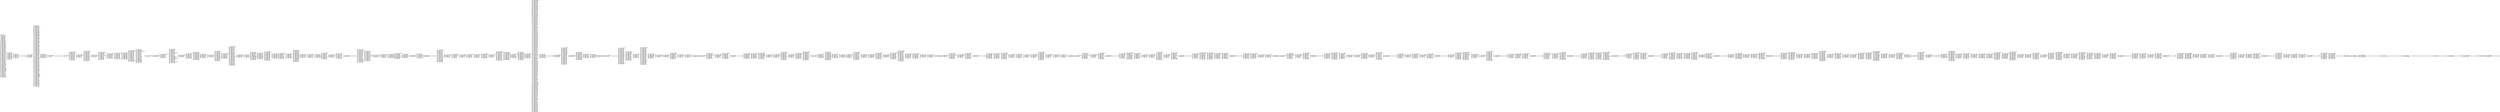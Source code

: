 digraph "graph.cfg.gv" {
	subgraph global {
		node [fontname=Courier fontsize=30.0 rank=same shape=box]
		block_0 [label="0: %00 = #0x1\l2: %01 = #0x40\l4: MSTORE(%01, %00)\l5: [NO_SSA] SWAP1\l6: [NO_SSA] DUP2\l7: [NO_SSA] PUSH1\l9: [NO_SSA] DUP3\la: [NO_SSA] ADD\lb: [NO_SSA] PUSH1\ld: [NO_SSA] SWAP1\le: [NO_SSA] SLOAD\lf: [NO_SSA] SWAP1\l10: [NO_SSA] PUSH2\l13: [NO_SSA] EXP\l14: [NO_SSA] SWAP1\l15: [NO_SSA] DIV\l16: [NO_SSA] PUSH20\l2b: [NO_SSA] AND\l2c: [NO_SSA] PUSH20\l41: [NO_SSA] AND\l42: [NO_SSA] PUSH20\l57: [NO_SSA] AND\l58: [NO_SSA] DUP2\l59: [NO_SSA] MSTORE\l5a: [NO_SSA] PUSH1\l5c: [NO_SSA] ADD\l5d: [NO_SSA] PUSH1\l5f: [NO_SSA] DUP3\l60: [NO_SSA] ADD\l61: [NO_SSA] PUSH1\l63: [NO_SSA] SWAP1\l64: [NO_SSA] SLOAD\l65: [NO_SSA] SWAP1\l66: [NO_SSA] PUSH2\l69: [NO_SSA] EXP\l6a: [NO_SSA] SWAP1\l6b: [NO_SSA] DIV\l6c: [NO_SSA] PUSH8\l75: [NO_SSA] AND\l76: [NO_SSA] PUSH8\l7f: [NO_SSA] AND\l80: [NO_SSA] PUSH8\l89: [NO_SSA] AND\l8a: [NO_SSA] DUP2\l8b: [NO_SSA] MSTORE\l8c: [NO_SSA] PUSH1\l8e: [NO_SSA] ADD\l8f: [NO_SSA] PUSH1\l91: [NO_SSA] DUP3\l92: [NO_SSA] ADD\l93: [NO_SSA] PUSH1\l95: [NO_SSA] SWAP1\l96: [NO_SSA] SLOAD\l97: [NO_SSA] SWAP1\l98: [NO_SSA] PUSH2\l9b: [NO_SSA] EXP\l9c: [NO_SSA] SWAP1\l9d: [NO_SSA] DIV\l9e: [NO_SSA] PUSH1\la0: [NO_SSA] AND\la1: [NO_SSA] ISZERO\la2: [NO_SSA] ISZERO\la3: [NO_SSA] ISZERO\la4: [NO_SSA] ISZERO\la5: [NO_SSA] DUP2\la6: [NO_SSA] MSTORE\la7: [NO_SSA] POP\la8: [NO_SSA] POP\la9: [NO_SSA] SWAP1\laa: [NO_SSA] POP\lab: [NO_SSA] DUP1\lac: [NO_SSA] PUSH1\lae: [NO_SSA] ADD\laf: [NO_SSA] MLOAD\lb0: [NO_SSA] PUSH2\lb3: [NO_SSA] JUMPI\l"]
		block_b4 [label="b4: [NO_SSA] PUSH1\lb6: [NO_SSA] PUSH20\lcb: [NO_SSA] AND\lcc: [NO_SSA] DUP2\lcd: [NO_SSA] PUSH1\lcf: [NO_SSA] ADD\ld0: [NO_SSA] MLOAD\ld1: [NO_SSA] PUSH20\le6: [NO_SSA] AND\le7: [NO_SSA] EQ\le8: [NO_SSA] PUSH2\leb: [NO_SSA] JUMPI\l"]
		block_ec [label="ec: [NO_SSA] DUP1\led: [NO_SSA] SWAP3\lee: [NO_SSA] POP\lef: [NO_SSA] POP\lf0: [NO_SSA] POP\lf1: [NO_SSA] PUSH2\lf4: [NO_SSA] JUMP\l"]
		block_f5 [label="f5: [NO_SSA] JUMPDEST\l"]
		block_f6 [label="f6: [NO_SSA] JUMPDEST\lf7: [NO_SSA] PUSH1\lf9: [NO_SSA] ISZERO\lfa: [NO_SSA] PUSH2\lfd: [NO_SSA] JUMPI\l"]
		block_fe [label="fe: [NO_SSA] DUP2\lff: [NO_SSA] DUP1\l100: [NO_SSA] PUSH1\l102: [NO_SSA] SWAP1\l103: [NO_SSA] SUB\l104: [NO_SSA] SWAP3\l105: [NO_SSA] POP\l106: [NO_SSA] POP\l107: [NO_SSA] PUSH1\l109: [NO_SSA] PUSH1\l10b: [NO_SSA] DUP4\l10c: [NO_SSA] DUP2\l10d: [NO_SSA] MSTORE\l10e: [NO_SSA] PUSH1\l110: [NO_SSA] ADD\l111: [NO_SSA] SWAP1\l112: [NO_SSA] DUP2\l113: [NO_SSA] MSTORE\l114: [NO_SSA] PUSH1\l116: [NO_SSA] ADD\l117: [NO_SSA] PUSH1\l119: [NO_SSA] SHA3\l11a: [NO_SSA] PUSH1\l11c: [NO_SSA] MLOAD\l11d: [NO_SSA] DUP1\l11e: [NO_SSA] PUSH1\l120: [NO_SSA] ADD\l121: [NO_SSA] PUSH1\l123: [NO_SSA] MSTORE\l124: [NO_SSA] SWAP1\l125: [NO_SSA] DUP2\l126: [NO_SSA] PUSH1\l128: [NO_SSA] DUP3\l129: [NO_SSA] ADD\l12a: [NO_SSA] PUSH1\l12c: [NO_SSA] SWAP1\l12d: [NO_SSA] SLOAD\l12e: [NO_SSA] SWAP1\l12f: [NO_SSA] PUSH2\l132: [NO_SSA] EXP\l133: [NO_SSA] SWAP1\l134: [NO_SSA] DIV\l135: [NO_SSA] PUSH20\l14a: [NO_SSA] AND\l14b: [NO_SSA] PUSH20\l160: [NO_SSA] AND\l161: [NO_SSA] PUSH20\l176: [NO_SSA] AND\l177: [NO_SSA] DUP2\l178: [NO_SSA] MSTORE\l179: [NO_SSA] PUSH1\l17b: [NO_SSA] ADD\l17c: [NO_SSA] PUSH1\l17e: [NO_SSA] DUP3\l17f: [NO_SSA] ADD\l180: [NO_SSA] PUSH1\l182: [NO_SSA] SWAP1\l183: [NO_SSA] SLOAD\l184: [NO_SSA] SWAP1\l185: [NO_SSA] PUSH2\l188: [NO_SSA] EXP\l189: [NO_SSA] SWAP1\l18a: [NO_SSA] DIV\l18b: [NO_SSA] PUSH8\l194: [NO_SSA] AND\l195: [NO_SSA] PUSH8\l19e: [NO_SSA] AND\l19f: [NO_SSA] PUSH8\l1a8: [NO_SSA] AND\l1a9: [NO_SSA] DUP2\l1aa: [NO_SSA] MSTORE\l1ab: [NO_SSA] PUSH1\l1ad: [NO_SSA] ADD\l1ae: [NO_SSA] PUSH1\l1b0: [NO_SSA] DUP3\l1b1: [NO_SSA] ADD\l1b2: [NO_SSA] PUSH1\l1b4: [NO_SSA] SWAP1\l1b5: [NO_SSA] SLOAD\l1b6: [NO_SSA] SWAP1\l1b7: [NO_SSA] PUSH2\l1ba: [NO_SSA] EXP\l1bb: [NO_SSA] SWAP1\l1bc: [NO_SSA] DIV\l1bd: [NO_SSA] PUSH1\l1bf: [NO_SSA] AND\l1c0: [NO_SSA] ISZERO\l1c1: [NO_SSA] ISZERO\l1c2: [NO_SSA] ISZERO\l1c3: [NO_SSA] ISZERO\l1c4: [NO_SSA] DUP2\l1c5: [NO_SSA] MSTORE\l1c6: [NO_SSA] POP\l1c7: [NO_SSA] POP\l1c8: [NO_SSA] SWAP1\l1c9: [NO_SSA] POP\l1ca: [NO_SSA] PUSH1\l1cc: [NO_SSA] PUSH20\l1e1: [NO_SSA] AND\l1e2: [NO_SSA] DUP2\l1e3: [NO_SSA] PUSH1\l1e5: [NO_SSA] ADD\l1e6: [NO_SSA] MLOAD\l1e7: [NO_SSA] PUSH20\l1fc: [NO_SSA] AND\l1fd: [NO_SSA] EQ\l1fe: [NO_SSA] PUSH2\l201: [NO_SSA] JUMPI\l"]
		block_202 [label="202: [NO_SSA] DUP1\l203: [NO_SSA] SWAP3\l204: [NO_SSA] POP\l205: [NO_SSA] POP\l206: [NO_SSA] POP\l207: [NO_SSA] PUSH2\l20a: [NO_SSA] JUMP\l"]
		block_20b [label="20b: [NO_SSA] JUMPDEST\l20c: [NO_SSA] PUSH2\l20f: [NO_SSA] JUMP\l"]
		block_210 [label="210: [NO_SSA] JUMPDEST\l"]
		block_211 [label="211: [NO_SSA] JUMPDEST\l212: [NO_SSA] POP\l"]
		block_213 [label="213: [NO_SSA] JUMPDEST\l214: [NO_SSA] PUSH1\l216: [NO_SSA] MLOAD\l217: [NO_SSA] PUSH32\l238: [NO_SSA] DUP2\l239: [NO_SSA] MSTORE\l23a: [NO_SSA] PUSH1\l23c: [NO_SSA] ADD\l23d: [NO_SSA] PUSH1\l23f: [NO_SSA] MLOAD\l240: [NO_SSA] DUP1\l241: [NO_SSA] SWAP2\l242: [NO_SSA] SUB\l243: [NO_SSA] SWAP1\l244: [NO_SSA] REVERT\l"]
		block_245 [label="245: [NO_SSA] JUMPDEST\l246: [NO_SSA] SWAP2\l247: [NO_SSA] SWAP1\l248: [NO_SSA] POP\l249: [NO_SSA] JUMP\l"]
		block_24a [label="24a: [NO_SSA] JUMPDEST\l24b: [NO_SSA] PUSH2\l24e: [NO_SSA] DUP3\l24f: [NO_SSA] DUP3\l250: [NO_SSA] PUSH1\l252: [NO_SSA] MLOAD\l253: [NO_SSA] DUP1\l254: [NO_SSA] PUSH1\l256: [NO_SSA] ADD\l257: [NO_SSA] PUSH1\l259: [NO_SSA] MSTORE\l25a: [NO_SSA] DUP1\l25b: [NO_SSA] PUSH1\l25d: [NO_SSA] DUP2\l25e: [NO_SSA] MSTORE\l25f: [NO_SSA] POP\l260: [NO_SSA] PUSH2\l263: [NO_SSA] JUMP\l"]
		block_264 [label="264: [NO_SSA] JUMPDEST\l265: [NO_SSA] POP\l266: [NO_SSA] POP\l267: [NO_SSA] JUMP\l"]
		block_268 [label="268: [NO_SSA] JUMPDEST\l269: [NO_SSA] PUSH1\l26b: [NO_SSA] DUP1\l26c: [NO_SSA] DUP3\l26d: [NO_SSA] PUSH20\l282: [NO_SSA] AND\l283: [NO_SSA] EXTCODESIZE\l284: [NO_SSA] GT\l285: [NO_SSA] SWAP1\l286: [NO_SSA] POP\l287: [NO_SSA] SWAP2\l288: [NO_SSA] SWAP1\l289: [NO_SSA] POP\l28a: [NO_SSA] JUMP\l"]
		block_28b [label="28b: [NO_SSA] JUMPDEST\l28c: [NO_SSA] PUSH1\l28e: [NO_SSA] DUP4\l28f: [NO_SSA] PUSH20\l2a4: [NO_SSA] AND\l2a5: [NO_SSA] PUSH4\l2aa: [NO_SSA] PUSH2\l2ad: [NO_SSA] PUSH2\l2b0: [NO_SSA] JUMP\l"]
		block_2b1 [label="2b1: [NO_SSA] JUMPDEST\l2b2: [NO_SSA] DUP8\l2b3: [NO_SSA] DUP7\l2b4: [NO_SSA] DUP7\l2b5: [NO_SSA] PUSH1\l2b7: [NO_SSA] MLOAD\l2b8: [NO_SSA] DUP6\l2b9: [NO_SSA] PUSH4\l2be: [NO_SSA] AND\l2bf: [NO_SSA] PUSH1\l2c1: [NO_SSA] INVALID\l"]
		block_2c2 [label="2c2: [NO_SSA] DUP2\l2c3: [NO_SSA] MSTORE\l2c4: [NO_SSA] PUSH1\l2c6: [NO_SSA] ADD\l2c7: [NO_SSA] PUSH2\l2ca: [NO_SSA] SWAP5\l2cb: [NO_SSA] SWAP4\l2cc: [NO_SSA] SWAP3\l2cd: [NO_SSA] SWAP2\l2ce: [NO_SSA] SWAP1\l2cf: [NO_SSA] PUSH2\l2d2: [NO_SSA] JUMP\l"]
		block_2d3 [label="2d3: [NO_SSA] JUMPDEST\l2d4: [NO_SSA] PUSH1\l2d6: [NO_SSA] PUSH1\l2d8: [NO_SSA] MLOAD\l2d9: [NO_SSA] DUP1\l2da: [NO_SSA] DUP4\l2db: [NO_SSA] SUB\l2dc: [NO_SSA] DUP2\l2dd: [NO_SSA] PUSH1\l2df: [NO_SSA] DUP8\l2e0: [NO_SSA] GAS\l2e1: [NO_SSA] CALL\l2e2: [NO_SSA] SWAP3\l2e3: [NO_SSA] POP\l2e4: [NO_SSA] POP\l2e5: [NO_SSA] POP\l2e6: [NO_SSA] DUP1\l2e7: [NO_SSA] ISZERO\l2e8: [NO_SSA] PUSH2\l2eb: [NO_SSA] JUMPI\l"]
		block_2ec [label="2ec: [NO_SSA] POP\l2ed: [NO_SSA] PUSH1\l2ef: [NO_SSA] MLOAD\l2f0: [NO_SSA] RETURNDATASIZE\l2f1: [NO_SSA] PUSH1\l2f3: [NO_SSA] NOT\l2f4: [NO_SSA] PUSH1\l2f6: [NO_SSA] DUP3\l2f7: [NO_SSA] ADD\l2f8: [NO_SSA] AND\l2f9: [NO_SSA] DUP3\l2fa: [NO_SSA] ADD\l2fb: [NO_SSA] DUP1\l2fc: [NO_SSA] PUSH1\l2fe: [NO_SSA] MSTORE\l2ff: [NO_SSA] POP\l300: [NO_SSA] DUP2\l301: [NO_SSA] ADD\l302: [NO_SSA] SWAP1\l303: [NO_SSA] PUSH2\l306: [NO_SSA] SWAP2\l307: [NO_SSA] SWAP1\l308: [NO_SSA] PUSH2\l30b: [NO_SSA] JUMP\l"]
		block_30c [label="30c: [NO_SSA] JUMPDEST\l30d: [NO_SSA] PUSH1\l"]
		block_30f [label="30f: [NO_SSA] JUMPDEST\l310: [NO_SSA] PUSH2\l313: [NO_SSA] JUMPI\l"]
		block_314 [label="314: [NO_SSA] RETURNDATASIZE\l315: [NO_SSA] DUP1\l316: [NO_SSA] PUSH1\l318: [NO_SSA] DUP2\l319: [NO_SSA] EQ\l31a: [NO_SSA] PUSH2\l31d: [NO_SSA] JUMPI\l"]
		block_31e [label="31e: [NO_SSA] PUSH1\l320: [NO_SSA] MLOAD\l321: [NO_SSA] SWAP2\l322: [NO_SSA] POP\l323: [NO_SSA] PUSH1\l325: [NO_SSA] NOT\l326: [NO_SSA] PUSH1\l328: [NO_SSA] RETURNDATASIZE\l329: [NO_SSA] ADD\l32a: [NO_SSA] AND\l32b: [NO_SSA] DUP3\l32c: [NO_SSA] ADD\l32d: [NO_SSA] PUSH1\l32f: [NO_SSA] MSTORE\l330: [NO_SSA] RETURNDATASIZE\l331: [NO_SSA] DUP3\l332: [NO_SSA] MSTORE\l333: [NO_SSA] RETURNDATASIZE\l334: [NO_SSA] PUSH1\l336: [NO_SSA] PUSH1\l338: [NO_SSA] DUP5\l339: [NO_SSA] ADD\l33a: [NO_SSA] RETURNDATACOPY\l33b: [NO_SSA] PUSH2\l33e: [NO_SSA] JUMP\l"]
		block_33f [label="33f: [NO_SSA] JUMPDEST\l340: [NO_SSA] PUSH1\l342: [NO_SSA] SWAP2\l343: [NO_SSA] POP\l"]
		block_344 [label="344: [NO_SSA] JUMPDEST\l345: [NO_SSA] POP\l346: [NO_SSA] PUSH1\l348: [NO_SSA] DUP2\l349: [NO_SSA] MLOAD\l34a: [NO_SSA] EQ\l34b: [NO_SSA] ISZERO\l34c: [NO_SSA] PUSH2\l34f: [NO_SSA] JUMPI\l"]
		block_350 [label="350: [NO_SSA] PUSH1\l352: [NO_SSA] MLOAD\l353: [NO_SSA] PUSH32\l374: [NO_SSA] DUP2\l375: [NO_SSA] MSTORE\l376: [NO_SSA] PUSH1\l378: [NO_SSA] ADD\l379: [NO_SSA] PUSH1\l37b: [NO_SSA] MLOAD\l37c: [NO_SSA] DUP1\l37d: [NO_SSA] SWAP2\l37e: [NO_SSA] SUB\l37f: [NO_SSA] SWAP1\l380: [NO_SSA] REVERT\l"]
		block_381 [label="381: [NO_SSA] JUMPDEST\l382: [NO_SSA] DUP1\l383: [NO_SSA] MLOAD\l384: [NO_SSA] DUP2\l385: [NO_SSA] PUSH1\l387: [NO_SSA] ADD\l388: [NO_SSA] REVERT\l"]
		block_389 [label="389: [NO_SSA] JUMPDEST\l38a: [NO_SSA] PUSH4\l38f: [NO_SSA] PUSH1\l391: [NO_SSA] INVALID\l"]
		block_392 [label="392: [NO_SSA] PUSH28\l3af: [NO_SSA] NOT\l3b0: [NO_SSA] AND\l3b1: [NO_SSA] DUP2\l3b2: [NO_SSA] PUSH28\l3cf: [NO_SSA] NOT\l3d0: [NO_SSA] AND\l3d1: [NO_SSA] EQ\l3d2: [NO_SSA] SWAP2\l3d3: [NO_SSA] POP\l3d4: [NO_SSA] POP\l3d5: [NO_SSA] SWAP5\l3d6: [NO_SSA] SWAP4\l3d7: [NO_SSA] POP\l3d8: [NO_SSA] POP\l3d9: [NO_SSA] POP\l3da: [NO_SSA] POP\l3db: [NO_SSA] JUMP\l"]
		block_3dc [label="3dc: [NO_SSA] JUMPDEST\l3dd: [NO_SSA] PUSH1\l3df: [NO_SSA] PUSH1\l3e1: [NO_SSA] DUP1\l3e2: [NO_SSA] SLOAD\l3e3: [NO_SSA] PUSH2\l3e6: [NO_SSA] SWAP1\l3e7: [NO_SSA] PUSH2\l3ea: [NO_SSA] JUMP\l"]
		block_3eb [label="3eb: [NO_SSA] JUMPDEST\l3ec: [NO_SSA] DUP1\l3ed: [NO_SSA] PUSH1\l3ef: [NO_SSA] ADD\l3f0: [NO_SSA] PUSH1\l3f2: [NO_SSA] DUP1\l3f3: [NO_SSA] SWAP2\l3f4: [NO_SSA] DIV\l3f5: [NO_SSA] MUL\l3f6: [NO_SSA] PUSH1\l3f8: [NO_SSA] ADD\l3f9: [NO_SSA] PUSH1\l3fb: [NO_SSA] MLOAD\l3fc: [NO_SSA] SWAP1\l3fd: [NO_SSA] DUP2\l3fe: [NO_SSA] ADD\l3ff: [NO_SSA] PUSH1\l401: [NO_SSA] MSTORE\l402: [NO_SSA] DUP1\l403: [NO_SSA] SWAP3\l404: [NO_SSA] SWAP2\l405: [NO_SSA] SWAP1\l406: [NO_SSA] DUP2\l407: [NO_SSA] DUP2\l408: [NO_SSA] MSTORE\l409: [NO_SSA] PUSH1\l40b: [NO_SSA] ADD\l40c: [NO_SSA] DUP3\l40d: [NO_SSA] DUP1\l40e: [NO_SSA] SLOAD\l40f: [NO_SSA] PUSH2\l412: [NO_SSA] SWAP1\l413: [NO_SSA] PUSH2\l416: [NO_SSA] JUMP\l"]
		block_417 [label="417: [NO_SSA] JUMPDEST\l418: [NO_SSA] DUP1\l419: [NO_SSA] ISZERO\l41a: [NO_SSA] PUSH2\l41d: [NO_SSA] JUMPI\l"]
		block_41e [label="41e: [NO_SSA] DUP1\l41f: [NO_SSA] PUSH1\l421: [NO_SSA] LT\l422: [NO_SSA] PUSH2\l425: [NO_SSA] JUMPI\l"]
		block_426 [label="426: [NO_SSA] PUSH2\l429: [NO_SSA] DUP1\l42a: [NO_SSA] DUP4\l42b: [NO_SSA] SLOAD\l42c: [NO_SSA] DIV\l42d: [NO_SSA] MUL\l42e: [NO_SSA] DUP4\l42f: [NO_SSA] MSTORE\l430: [NO_SSA] SWAP2\l431: [NO_SSA] PUSH1\l433: [NO_SSA] ADD\l434: [NO_SSA] SWAP2\l435: [NO_SSA] PUSH2\l438: [NO_SSA] JUMP\l"]
		block_439 [label="439: [NO_SSA] JUMPDEST\l43a: [NO_SSA] DUP3\l43b: [NO_SSA] ADD\l43c: [NO_SSA] SWAP2\l43d: [NO_SSA] SWAP1\l43e: [NO_SSA] PUSH1\l440: [NO_SSA] MSTORE\l441: [NO_SSA] PUSH1\l443: [NO_SSA] PUSH1\l445: [NO_SSA] SHA3\l446: [NO_SSA] SWAP1\l"]
		block_447 [label="447: [NO_SSA] JUMPDEST\l448: [NO_SSA] DUP2\l449: [NO_SSA] SLOAD\l44a: [NO_SSA] DUP2\l44b: [NO_SSA] MSTORE\l44c: [NO_SSA] SWAP1\l44d: [NO_SSA] PUSH1\l44f: [NO_SSA] ADD\l450: [NO_SSA] SWAP1\l451: [NO_SSA] PUSH1\l453: [NO_SSA] ADD\l454: [NO_SSA] DUP1\l455: [NO_SSA] DUP4\l456: [NO_SSA] GT\l457: [NO_SSA] PUSH2\l45a: [NO_SSA] JUMPI\l"]
		block_45b [label="45b: [NO_SSA] DUP3\l45c: [NO_SSA] SWAP1\l45d: [NO_SSA] SUB\l45e: [NO_SSA] PUSH1\l460: [NO_SSA] AND\l461: [NO_SSA] DUP3\l462: [NO_SSA] ADD\l463: [NO_SSA] SWAP2\l"]
		block_464 [label="464: [NO_SSA] JUMPDEST\l465: [NO_SSA] POP\l466: [NO_SSA] POP\l467: [NO_SSA] POP\l468: [NO_SSA] POP\l469: [NO_SSA] POP\l46a: [NO_SSA] SWAP1\l46b: [NO_SSA] POP\l46c: [NO_SSA] SWAP1\l46d: [NO_SSA] JUMP\l"]
		block_46e [label="46e: [NO_SSA] JUMPDEST\l46f: [NO_SSA] PUSH1\l471: [NO_SSA] PUSH1\l473: [NO_SSA] DUP3\l474: [NO_SSA] EQ\l475: [NO_SSA] ISZERO\l476: [NO_SSA] PUSH2\l479: [NO_SSA] JUMPI\l"]
		block_47a [label="47a: [NO_SSA] PUSH1\l47c: [NO_SSA] MLOAD\l47d: [NO_SSA] DUP1\l47e: [NO_SSA] PUSH1\l480: [NO_SSA] ADD\l481: [NO_SSA] PUSH1\l483: [NO_SSA] MSTORE\l484: [NO_SSA] DUP1\l485: [NO_SSA] PUSH1\l487: [NO_SSA] DUP2\l488: [NO_SSA] MSTORE\l489: [NO_SSA] PUSH1\l48b: [NO_SSA] ADD\l48c: [NO_SSA] PUSH32\l4ad: [NO_SSA] DUP2\l4ae: [NO_SSA] MSTORE\l4af: [NO_SSA] POP\l4b0: [NO_SSA] SWAP1\l4b1: [NO_SSA] POP\l4b2: [NO_SSA] PUSH2\l4b5: [NO_SSA] JUMP\l"]
		block_4b6 [label="4b6: [NO_SSA] JUMPDEST\l4b7: [NO_SSA] PUSH1\l4b9: [NO_SSA] DUP3\l4ba: [NO_SSA] SWAP1\l4bb: [NO_SSA] POP\l4bc: [NO_SSA] PUSH1\l"]
		block_4be [label="4be: [NO_SSA] JUMPDEST\l4bf: [NO_SSA] PUSH1\l4c1: [NO_SSA] DUP3\l4c2: [NO_SSA] EQ\l4c3: [NO_SSA] PUSH2\l4c6: [NO_SSA] JUMPI\l"]
		block_4c7 [label="4c7: [NO_SSA] DUP1\l4c8: [NO_SSA] DUP1\l4c9: [NO_SSA] PUSH2\l4cc: [NO_SSA] SWAP1\l4cd: [NO_SSA] PUSH2\l4d0: [NO_SSA] JUMP\l"]
		block_4d1 [label="4d1: [NO_SSA] JUMPDEST\l4d2: [NO_SSA] SWAP2\l4d3: [NO_SSA] POP\l4d4: [NO_SSA] POP\l4d5: [NO_SSA] PUSH1\l4d7: [NO_SSA] DUP3\l4d8: [NO_SSA] PUSH2\l4db: [NO_SSA] SWAP2\l4dc: [NO_SSA] SWAP1\l4dd: [NO_SSA] PUSH2\l4e0: [NO_SSA] JUMP\l"]
		block_4e1 [label="4e1: [NO_SSA] JUMPDEST\l4e2: [NO_SSA] SWAP2\l4e3: [NO_SSA] POP\l4e4: [NO_SSA] PUSH2\l4e7: [NO_SSA] JUMP\l"]
		block_4e8 [label="4e8: [NO_SSA] JUMPDEST\l4e9: [NO_SSA] PUSH1\l4eb: [NO_SSA] DUP2\l4ec: [NO_SSA] PUSH8\l4f5: [NO_SSA] DUP2\l4f6: [NO_SSA] GT\l4f7: [NO_SSA] ISZERO\l4f8: [NO_SSA] PUSH2\l4fb: [NO_SSA] JUMPI\l"]
		block_4fc [label="4fc: [NO_SSA] PUSH2\l4ff: [NO_SSA] PUSH2\l502: [NO_SSA] JUMP\l"]
		block_503 [label="503: [NO_SSA] JUMPDEST\l"]
		block_504 [label="504: [NO_SSA] JUMPDEST\l505: [NO_SSA] PUSH1\l507: [NO_SSA] MLOAD\l508: [NO_SSA] SWAP1\l509: [NO_SSA] DUP1\l50a: [NO_SSA] DUP3\l50b: [NO_SSA] MSTORE\l50c: [NO_SSA] DUP1\l50d: [NO_SSA] PUSH1\l50f: [NO_SSA] ADD\l510: [NO_SSA] PUSH1\l512: [NO_SSA] NOT\l513: [NO_SSA] AND\l514: [NO_SSA] PUSH1\l516: [NO_SSA] ADD\l517: [NO_SSA] DUP3\l518: [NO_SSA] ADD\l519: [NO_SSA] PUSH1\l51b: [NO_SSA] MSTORE\l51c: [NO_SSA] DUP1\l51d: [NO_SSA] ISZERO\l51e: [NO_SSA] PUSH2\l521: [NO_SSA] JUMPI\l"]
		block_522 [label="522: [NO_SSA] DUP2\l523: [NO_SSA] PUSH1\l525: [NO_SSA] ADD\l526: [NO_SSA] PUSH1\l528: [NO_SSA] DUP3\l529: [NO_SSA] MUL\l52a: [NO_SSA] DUP1\l52b: [NO_SSA] CALLDATASIZE\l52c: [NO_SSA] DUP4\l52d: [NO_SSA] CALLDATACOPY\l52e: [NO_SSA] DUP1\l52f: [NO_SSA] DUP3\l530: [NO_SSA] ADD\l531: [NO_SSA] SWAP2\l532: [NO_SSA] POP\l533: [NO_SSA] POP\l534: [NO_SSA] SWAP1\l535: [NO_SSA] POP\l"]
		block_536 [label="536: [NO_SSA] JUMPDEST\l537: [NO_SSA] POP\l538: [NO_SSA] SWAP1\l539: [NO_SSA] POP\l"]
		block_53a [label="53a: [NO_SSA] JUMPDEST\l53b: [NO_SSA] PUSH1\l53d: [NO_SSA] DUP6\l53e: [NO_SSA] EQ\l53f: [NO_SSA] PUSH2\l542: [NO_SSA] JUMPI\l"]
		block_543 [label="543: [NO_SSA] PUSH1\l545: [NO_SSA] DUP3\l546: [NO_SSA] PUSH2\l549: [NO_SSA] SWAP2\l54a: [NO_SSA] SWAP1\l54b: [NO_SSA] PUSH2\l54e: [NO_SSA] JUMP\l"]
		block_54f [label="54f: [NO_SSA] JUMPDEST\l550: [NO_SSA] SWAP2\l551: [NO_SSA] POP\l552: [NO_SSA] PUSH1\l554: [NO_SSA] DUP6\l555: [NO_SSA] PUSH2\l558: [NO_SSA] SWAP2\l559: [NO_SSA] SWAP1\l55a: [NO_SSA] PUSH2\l55d: [NO_SSA] JUMP\l"]
		block_55e [label="55e: [NO_SSA] JUMPDEST\l55f: [NO_SSA] PUSH1\l561: [NO_SSA] PUSH2\l564: [NO_SSA] SWAP2\l565: [NO_SSA] SWAP1\l566: [NO_SSA] PUSH2\l569: [NO_SSA] JUMP\l"]
		block_56a [label="56a: [NO_SSA] JUMPDEST\l56b: [NO_SSA] PUSH1\l56d: [NO_SSA] INVALID\l"]
		block_56e [label="56e: [NO_SSA] DUP2\l56f: [NO_SSA] DUP4\l570: [NO_SSA] DUP2\l571: [NO_SSA] MLOAD\l572: [NO_SSA] DUP2\l573: [NO_SSA] LT\l574: [NO_SSA] PUSH2\l577: [NO_SSA] JUMPI\l"]
		block_578 [label="578: [NO_SSA] PUSH2\l57b: [NO_SSA] PUSH2\l57e: [NO_SSA] JUMP\l"]
		block_57f [label="57f: [NO_SSA] JUMPDEST\l"]
		block_580 [label="580: [NO_SSA] JUMPDEST\l581: [NO_SSA] PUSH1\l583: [NO_SSA] ADD\l584: [NO_SSA] ADD\l585: [NO_SSA] SWAP1\l586: [NO_SSA] PUSH31\l5a6: [NO_SSA] NOT\l5a7: [NO_SSA] AND\l5a8: [NO_SSA] SWAP1\l5a9: [NO_SSA] DUP2\l5aa: [NO_SSA] PUSH1\l5ac: [NO_SSA] BYTE\l5ad: [NO_SSA] SWAP1\l5ae: [NO_SSA] MSTORE8\l5af: [NO_SSA] POP\l5b0: [NO_SSA] PUSH1\l5b2: [NO_SSA] DUP6\l5b3: [NO_SSA] PUSH2\l5b6: [NO_SSA] SWAP2\l5b7: [NO_SSA] SWAP1\l5b8: [NO_SSA] PUSH2\l5bb: [NO_SSA] JUMP\l"]
		block_5bc [label="5bc: [NO_SSA] JUMPDEST\l5bd: [NO_SSA] SWAP5\l5be: [NO_SSA] POP\l5bf: [NO_SSA] PUSH2\l5c2: [NO_SSA] JUMP\l"]
		block_5c3 [label="5c3: [NO_SSA] JUMPDEST\l5c4: [NO_SSA] DUP1\l5c5: [NO_SSA] SWAP4\l5c6: [NO_SSA] POP\l5c7: [NO_SSA] POP\l5c8: [NO_SSA] POP\l5c9: [NO_SSA] POP\l"]
		block_5ca [label="5ca: [NO_SSA] JUMPDEST\l5cb: [NO_SSA] SWAP2\l5cc: [NO_SSA] SWAP1\l5cd: [NO_SSA] POP\l5ce: [NO_SSA] JUMP\l"]
		block_5cf [label="5cf: [NO_SSA] JUMPDEST\l5d0: [NO_SSA] POP\l5d1: [NO_SSA] POP\l5d2: [NO_SSA] POP\l5d3: [NO_SSA] POP\l5d4: [NO_SSA] JUMP\l"]
		block_5d5 [label="5d5: [NO_SSA] JUMPDEST\l5d6: [NO_SSA] POP\l5d7: [NO_SSA] POP\l5d8: [NO_SSA] POP\l5d9: [NO_SSA] POP\l5da: [NO_SSA] JUMP\l"]
		block_5db [label="5db: [NO_SSA] JUMPDEST\l5dc: [NO_SSA] PUSH2\l5df: [NO_SSA] DUP4\l5e0: [NO_SSA] DUP4\l5e1: [NO_SSA] DUP4\l5e2: [NO_SSA] PUSH1\l5e4: [NO_SSA] PUSH2\l5e7: [NO_SSA] JUMP\l"]
		block_5e8 [label="5e8: [NO_SSA] JUMPDEST\l5e9: [NO_SSA] POP\l5ea: [NO_SSA] POP\l5eb: [NO_SSA] POP\l5ec: [NO_SSA] JUMP\l"]
		block_5ed [label="5ed: [NO_SSA] JUMPDEST\l5ee: [NO_SSA] PUSH1\l5f0: [NO_SSA] DUP1\l5f1: [NO_SSA] SLOAD\l5f2: [NO_SSA] SWAP1\l5f3: [NO_SSA] POP\l5f4: [NO_SSA] PUSH1\l5f6: [NO_SSA] PUSH20\l60b: [NO_SSA] AND\l60c: [NO_SSA] DUP6\l60d: [NO_SSA] PUSH20\l622: [NO_SSA] AND\l623: [NO_SSA] EQ\l624: [NO_SSA] ISZERO\l625: [NO_SSA] PUSH2\l628: [NO_SSA] JUMPI\l"]
		block_629 [label="629: [NO_SSA] PUSH1\l62b: [NO_SSA] MLOAD\l62c: [NO_SSA] PUSH32\l64d: [NO_SSA] DUP2\l64e: [NO_SSA] MSTORE\l64f: [NO_SSA] PUSH1\l651: [NO_SSA] ADD\l652: [NO_SSA] PUSH1\l654: [NO_SSA] MLOAD\l655: [NO_SSA] DUP1\l656: [NO_SSA] SWAP2\l657: [NO_SSA] SUB\l658: [NO_SSA] SWAP1\l659: [NO_SSA] REVERT\l"]
		block_65a [label="65a: [NO_SSA] JUMPDEST\l65b: [NO_SSA] PUSH1\l65d: [NO_SSA] DUP5\l65e: [NO_SSA] EQ\l65f: [NO_SSA] ISZERO\l660: [NO_SSA] PUSH2\l663: [NO_SSA] JUMPI\l"]
		block_664 [label="664: [NO_SSA] PUSH1\l666: [NO_SSA] MLOAD\l667: [NO_SSA] PUSH32\l688: [NO_SSA] DUP2\l689: [NO_SSA] MSTORE\l68a: [NO_SSA] PUSH1\l68c: [NO_SSA] ADD\l68d: [NO_SSA] PUSH1\l68f: [NO_SSA] MLOAD\l690: [NO_SSA] DUP1\l691: [NO_SSA] SWAP2\l692: [NO_SSA] SUB\l693: [NO_SSA] SWAP1\l694: [NO_SSA] REVERT\l"]
		block_695 [label="695: [NO_SSA] JUMPDEST\l696: [NO_SSA] PUSH2\l699: [NO_SSA] PUSH1\l69b: [NO_SSA] DUP7\l69c: [NO_SSA] DUP4\l69d: [NO_SSA] DUP8\l69e: [NO_SSA] PUSH2\l6a1: [NO_SSA] JUMP\l"]
		block_6a2 [label="6a2: [NO_SSA] JUMPDEST\l6a3: [NO_SSA] DUP4\l6a4: [NO_SSA] PUSH1\l6a6: [NO_SSA] PUSH1\l6a8: [NO_SSA] DUP8\l6a9: [NO_SSA] PUSH20\l6be: [NO_SSA] AND\l6bf: [NO_SSA] PUSH20\l6d4: [NO_SSA] AND\l6d5: [NO_SSA] DUP2\l6d6: [NO_SSA] MSTORE\l6d7: [NO_SSA] PUSH1\l6d9: [NO_SSA] ADD\l6da: [NO_SSA] SWAP1\l6db: [NO_SSA] DUP2\l6dc: [NO_SSA] MSTORE\l6dd: [NO_SSA] PUSH1\l6df: [NO_SSA] ADD\l6e0: [NO_SSA] PUSH1\l6e2: [NO_SSA] SHA3\l6e3: [NO_SSA] PUSH1\l6e5: [NO_SSA] ADD\l6e6: [NO_SSA] PUSH1\l6e8: [NO_SSA] DUP3\l6e9: [NO_SSA] DUP3\l6ea: [NO_SSA] DUP3\l6eb: [NO_SSA] SWAP1\l6ec: [NO_SSA] SLOAD\l6ed: [NO_SSA] SWAP1\l6ee: [NO_SSA] PUSH2\l6f1: [NO_SSA] EXP\l6f2: [NO_SSA] SWAP1\l6f3: [NO_SSA] DIV\l6f4: [NO_SSA] PUSH8\l6fd: [NO_SSA] AND\l6fe: [NO_SSA] ADD\l6ff: [NO_SSA] SWAP3\l700: [NO_SSA] POP\l701: [NO_SSA] PUSH2\l704: [NO_SSA] EXP\l705: [NO_SSA] DUP2\l706: [NO_SSA] SLOAD\l707: [NO_SSA] DUP2\l708: [NO_SSA] PUSH8\l711: [NO_SSA] MUL\l712: [NO_SSA] NOT\l713: [NO_SSA] AND\l714: [NO_SSA] SWAP1\l715: [NO_SSA] DUP4\l716: [NO_SSA] PUSH8\l71f: [NO_SSA] AND\l720: [NO_SSA] MUL\l721: [NO_SSA] OR\l722: [NO_SSA] SWAP1\l723: [NO_SSA] SSTORE\l724: [NO_SSA] POP\l725: [NO_SSA] DUP4\l726: [NO_SSA] PUSH1\l728: [NO_SSA] PUSH1\l72a: [NO_SSA] DUP8\l72b: [NO_SSA] PUSH20\l740: [NO_SSA] AND\l741: [NO_SSA] PUSH20\l756: [NO_SSA] AND\l757: [NO_SSA] DUP2\l758: [NO_SSA] MSTORE\l759: [NO_SSA] PUSH1\l75b: [NO_SSA] ADD\l75c: [NO_SSA] SWAP1\l75d: [NO_SSA] DUP2\l75e: [NO_SSA] MSTORE\l75f: [NO_SSA] PUSH1\l761: [NO_SSA] ADD\l762: [NO_SSA] PUSH1\l764: [NO_SSA] SHA3\l765: [NO_SSA] PUSH1\l767: [NO_SSA] ADD\l768: [NO_SSA] PUSH1\l76a: [NO_SSA] DUP3\l76b: [NO_SSA] DUP3\l76c: [NO_SSA] DUP3\l76d: [NO_SSA] SWAP1\l76e: [NO_SSA] SLOAD\l76f: [NO_SSA] SWAP1\l770: [NO_SSA] PUSH2\l773: [NO_SSA] EXP\l774: [NO_SSA] SWAP1\l775: [NO_SSA] DIV\l776: [NO_SSA] PUSH8\l77f: [NO_SSA] AND\l780: [NO_SSA] ADD\l781: [NO_SSA] SWAP3\l782: [NO_SSA] POP\l783: [NO_SSA] PUSH2\l786: [NO_SSA] EXP\l787: [NO_SSA] DUP2\l788: [NO_SSA] SLOAD\l789: [NO_SSA] DUP2\l78a: [NO_SSA] PUSH8\l793: [NO_SSA] MUL\l794: [NO_SSA] NOT\l795: [NO_SSA] AND\l796: [NO_SSA] SWAP1\l797: [NO_SSA] DUP4\l798: [NO_SSA] PUSH8\l7a1: [NO_SSA] AND\l7a2: [NO_SSA] MUL\l7a3: [NO_SSA] OR\l7a4: [NO_SSA] SWAP1\l7a5: [NO_SSA] SSTORE\l7a6: [NO_SSA] POP\l7a7: [NO_SSA] DUP5\l7a8: [NO_SSA] PUSH1\l7aa: [NO_SSA] PUSH1\l7ac: [NO_SSA] DUP4\l7ad: [NO_SSA] DUP2\l7ae: [NO_SSA] MSTORE\l7af: [NO_SSA] PUSH1\l7b1: [NO_SSA] ADD\l7b2: [NO_SSA] SWAP1\l7b3: [NO_SSA] DUP2\l7b4: [NO_SSA] MSTORE\l7b5: [NO_SSA] PUSH1\l7b7: [NO_SSA] ADD\l7b8: [NO_SSA] PUSH1\l7ba: [NO_SSA] SHA3\l7bb: [NO_SSA] PUSH1\l7bd: [NO_SSA] ADD\l7be: [NO_SSA] PUSH1\l7c0: [NO_SSA] PUSH2\l7c3: [NO_SSA] EXP\l7c4: [NO_SSA] DUP2\l7c5: [NO_SSA] SLOAD\l7c6: [NO_SSA] DUP2\l7c7: [NO_SSA] PUSH20\l7dc: [NO_SSA] MUL\l7dd: [NO_SSA] NOT\l7de: [NO_SSA] AND\l7df: [NO_SSA] SWAP1\l7e0: [NO_SSA] DUP4\l7e1: [NO_SSA] PUSH20\l7f6: [NO_SSA] AND\l7f7: [NO_SSA] MUL\l7f8: [NO_SSA] OR\l7f9: [NO_SSA] SWAP1\l7fa: [NO_SSA] SSTORE\l7fb: [NO_SSA] POP\l7fc: [NO_SSA] TIMESTAMP\l7fd: [NO_SSA] PUSH1\l7ff: [NO_SSA] PUSH1\l801: [NO_SSA] DUP4\l802: [NO_SSA] DUP2\l803: [NO_SSA] MSTORE\l804: [NO_SSA] PUSH1\l806: [NO_SSA] ADD\l807: [NO_SSA] SWAP1\l808: [NO_SSA] DUP2\l809: [NO_SSA] MSTORE\l80a: [NO_SSA] PUSH1\l80c: [NO_SSA] ADD\l80d: [NO_SSA] PUSH1\l80f: [NO_SSA] SHA3\l810: [NO_SSA] PUSH1\l812: [NO_SSA] ADD\l813: [NO_SSA] PUSH1\l815: [NO_SSA] PUSH2\l818: [NO_SSA] EXP\l819: [NO_SSA] DUP2\l81a: [NO_SSA] SLOAD\l81b: [NO_SSA] DUP2\l81c: [NO_SSA] PUSH8\l825: [NO_SSA] MUL\l826: [NO_SSA] NOT\l827: [NO_SSA] AND\l828: [NO_SSA] SWAP1\l829: [NO_SSA] DUP4\l82a: [NO_SSA] PUSH8\l833: [NO_SSA] AND\l834: [NO_SSA] MUL\l835: [NO_SSA] OR\l836: [NO_SSA] SWAP1\l837: [NO_SSA] SSTORE\l838: [NO_SSA] POP\l839: [NO_SSA] PUSH1\l83b: [NO_SSA] DUP2\l83c: [NO_SSA] SWAP1\l83d: [NO_SSA] POP\l83e: [NO_SSA] PUSH1\l840: [NO_SSA] DUP6\l841: [NO_SSA] DUP3\l842: [NO_SSA] ADD\l843: [NO_SSA] SWAP1\l844: [NO_SSA] POP\l845: [NO_SSA] DUP4\l846: [NO_SSA] DUP1\l847: [NO_SSA] ISZERO\l848: [NO_SSA] PUSH2\l84b: [NO_SSA] JUMPI\l"]
		block_84c [label="84c: [NO_SSA] POP\l84d: [NO_SSA] PUSH2\l850: [NO_SSA] DUP8\l851: [NO_SSA] PUSH20\l866: [NO_SSA] AND\l867: [NO_SSA] PUSH2\l86a: [NO_SSA] JUMP\l"]
		block_86b [label="86b: [NO_SSA] JUMPDEST\l"]
		block_86c [label="86c: [NO_SSA] JUMPDEST\l86d: [NO_SSA] ISZERO\l86e: [NO_SSA] PUSH2\l871: [NO_SSA] JUMPI\l"]
		block_872 [label="872: [NO_SSA] JUMPDEST\l873: [NO_SSA] DUP2\l874: [NO_SSA] DUP8\l875: [NO_SSA] PUSH20\l88a: [NO_SSA] AND\l88b: [NO_SSA] PUSH1\l88d: [NO_SSA] PUSH20\l8a2: [NO_SSA] AND\l8a3: [NO_SSA] PUSH32\l8c4: [NO_SSA] PUSH1\l8c6: [NO_SSA] MLOAD\l8c7: [NO_SSA] PUSH1\l8c9: [NO_SSA] MLOAD\l8ca: [NO_SSA] DUP1\l8cb: [NO_SSA] SWAP2\l8cc: [NO_SSA] SUB\l8cd: [NO_SSA] SWAP1\l8ce: [NO_SSA] LOG4\l8cf: [NO_SSA] PUSH2\l8d2: [NO_SSA] PUSH1\l8d4: [NO_SSA] DUP9\l8d5: [NO_SSA] DUP5\l8d6: [NO_SSA] DUP1\l8d7: [NO_SSA] PUSH1\l8d9: [NO_SSA] ADD\l8da: [NO_SSA] SWAP6\l8db: [NO_SSA] POP\l8dc: [NO_SSA] DUP9\l8dd: [NO_SSA] PUSH2\l8e0: [NO_SSA] JUMP\l"]
		block_8e1 [label="8e1: [NO_SSA] JUMPDEST\l8e2: [NO_SSA] PUSH2\l8e5: [NO_SSA] JUMPI\l"]
		block_8e6 [label="8e6: [NO_SSA] PUSH1\l8e8: [NO_SSA] MLOAD\l8e9: [NO_SSA] PUSH32\l90a: [NO_SSA] DUP2\l90b: [NO_SSA] MSTORE\l90c: [NO_SSA] PUSH1\l90e: [NO_SSA] ADD\l90f: [NO_SSA] PUSH1\l911: [NO_SSA] MLOAD\l912: [NO_SSA] DUP1\l913: [NO_SSA] SWAP2\l914: [NO_SSA] SUB\l915: [NO_SSA] SWAP1\l916: [NO_SSA] REVERT\l"]
		block_917 [label="917: [NO_SSA] JUMPDEST\l918: [NO_SSA] DUP1\l919: [NO_SSA] DUP3\l91a: [NO_SSA] EQ\l91b: [NO_SSA] ISZERO\l91c: [NO_SSA] PUSH2\l91f: [NO_SSA] JUMPI\l"]
		block_920 [label="920: [NO_SSA] DUP3\l921: [NO_SSA] PUSH1\l923: [NO_SSA] SLOAD\l924: [NO_SSA] EQ\l925: [NO_SSA] PUSH2\l928: [NO_SSA] JUMPI\l"]
		block_929 [label="929: [NO_SSA] PUSH1\l92b: [NO_SSA] DUP1\l92c: [NO_SSA] REVERT\l"]
		block_92d [label="92d: [NO_SSA] JUMPDEST\l92e: [NO_SSA] PUSH2\l931: [NO_SSA] JUMP\l"]
		block_932 [label="932: [NO_SSA] JUMPDEST\l"]
		block_933 [label="933: [NO_SSA] JUMPDEST\l934: [NO_SSA] DUP2\l935: [NO_SSA] DUP1\l936: [NO_SSA] PUSH1\l938: [NO_SSA] ADD\l939: [NO_SSA] SWAP3\l93a: [NO_SSA] POP\l93b: [NO_SSA] DUP8\l93c: [NO_SSA] PUSH20\l951: [NO_SSA] AND\l952: [NO_SSA] PUSH1\l954: [NO_SSA] PUSH20\l969: [NO_SSA] AND\l96a: [NO_SSA] PUSH32\l98b: [NO_SSA] PUSH1\l98d: [NO_SSA] MLOAD\l98e: [NO_SSA] PUSH1\l990: [NO_SSA] MLOAD\l991: [NO_SSA] DUP1\l992: [NO_SSA] SWAP2\l993: [NO_SSA] SUB\l994: [NO_SSA] SWAP1\l995: [NO_SSA] LOG4\l996: [NO_SSA] DUP1\l997: [NO_SSA] DUP3\l998: [NO_SSA] EQ\l999: [NO_SSA] ISZERO\l99a: [NO_SSA] PUSH2\l99d: [NO_SSA] JUMPI\l"]
		block_99e [label="99e: [NO_SSA] JUMPDEST\l99f: [NO_SSA] DUP2\l9a0: [NO_SSA] PUSH1\l9a2: [NO_SSA] DUP2\l9a3: [NO_SSA] SWAP1\l9a4: [NO_SSA] SSTORE\l9a5: [NO_SSA] POP\l9a6: [NO_SSA] POP\l9a7: [NO_SSA] POP\l9a8: [NO_SSA] PUSH2\l9ab: [NO_SSA] PUSH1\l9ad: [NO_SSA] DUP7\l9ae: [NO_SSA] DUP4\l9af: [NO_SSA] DUP8\l9b0: [NO_SSA] PUSH2\l9b3: [NO_SSA] JUMP\l"]
		block_9b4 [label="9b4: [NO_SSA] JUMPDEST\l9b5: [NO_SSA] POP\l9b6: [NO_SSA] POP\l9b7: [NO_SSA] POP\l9b8: [NO_SSA] POP\l9b9: [NO_SSA] POP\l9ba: [NO_SSA] JUMP\l"]
		block_9bb [label="9bb: [NO_SSA] JUMPDEST\l9bc: [NO_SSA] PUSH1\l9be: [NO_SSA] MLOAD\l9bf: [NO_SSA] DUP1\l9c0: [NO_SSA] PUSH1\l9c2: [NO_SSA] ADD\l9c3: [NO_SSA] PUSH1\l9c5: [NO_SSA] MSTORE\l9c6: [NO_SSA] DUP1\l9c7: [NO_SSA] PUSH1\l9c9: [NO_SSA] PUSH20\l9de: [NO_SSA] AND\l9df: [NO_SSA] DUP2\l9e0: [NO_SSA] MSTORE\l9e1: [NO_SSA] PUSH1\l9e3: [NO_SSA] ADD\l9e4: [NO_SSA] PUSH1\l9e6: [NO_SSA] PUSH8\l9ef: [NO_SSA] AND\l9f0: [NO_SSA] DUP2\l9f1: [NO_SSA] MSTORE\l9f2: [NO_SSA] PUSH1\l9f4: [NO_SSA] ADD\l9f5: [NO_SSA] PUSH1\l9f7: [NO_SSA] ISZERO\l9f8: [NO_SSA] ISZERO\l9f9: [NO_SSA] DUP2\l9fa: [NO_SSA] MSTORE\l9fb: [NO_SSA] POP\l9fc: [NO_SSA] SWAP1\l9fd: [NO_SSA] JUMP\l"]
		block_9fe [label="9fe: [NO_SSA] JUMPDEST\l9ff: [NO_SSA] PUSH1\la01: [NO_SSA] PUSH1\la03: [NO_SSA] MLOAD\la04: [NO_SSA] SWAP1\la05: [NO_SSA] POP\la06: [NO_SSA] SWAP1\la07: [NO_SSA] JUMP\l"]
		block_a08 [label="a08: [NO_SSA] JUMPDEST\la09: [NO_SSA] PUSH1\la0b: [NO_SSA] DUP1\la0c: [NO_SSA] REVERT\l"]
		block_a0d [label="a0d: [NO_SSA] JUMPDEST\la0e: [NO_SSA] PUSH1\la10: [NO_SSA] DUP1\la11: [NO_SSA] REVERT\l"]
		block_a12 [label="a12: [NO_SSA] JUMPDEST\la13: [NO_SSA] PUSH1\la15: [NO_SSA] PUSH32\la36: [NO_SSA] DUP3\la37: [NO_SSA] AND\la38: [NO_SSA] SWAP1\la39: [NO_SSA] POP\la3a: [NO_SSA] SWAP2\la3b: [NO_SSA] SWAP1\la3c: [NO_SSA] POP\la3d: [NO_SSA] JUMP\l"]
		block_a3e [label="a3e: [NO_SSA] JUMPDEST\la3f: [NO_SSA] PUSH2\la42: [NO_SSA] DUP2\la43: [NO_SSA] PUSH2\la46: [NO_SSA] JUMP\l"]
		block_a47 [label="a47: [NO_SSA] JUMPDEST\la48: [NO_SSA] DUP2\la49: [NO_SSA] EQ\la4a: [NO_SSA] PUSH2\la4d: [NO_SSA] JUMPI\l"]
		block_a4e [label="a4e: [NO_SSA] PUSH1\la50: [NO_SSA] DUP1\la51: [NO_SSA] REVERT\l"]
		block_a52 [label="a52: [NO_SSA] JUMPDEST\la53: [NO_SSA] POP\la54: [NO_SSA] JUMP\l"]
		block_a55 [label="a55: [NO_SSA] JUMPDEST\la56: [NO_SSA] PUSH1\la58: [NO_SSA] DUP2\la59: [NO_SSA] CALLDATALOAD\la5a: [NO_SSA] SWAP1\la5b: [NO_SSA] POP\la5c: [NO_SSA] PUSH2\la5f: [NO_SSA] DUP2\la60: [NO_SSA] PUSH2\la63: [NO_SSA] JUMP\l"]
		block_a64 [label="a64: [NO_SSA] JUMPDEST\la65: [NO_SSA] SWAP3\la66: [NO_SSA] SWAP2\la67: [NO_SSA] POP\la68: [NO_SSA] POP\la69: [NO_SSA] JUMP\l"]
		block_a6a [label="a6a: [NO_SSA] JUMPDEST\la6b: [NO_SSA] PUSH1\la6d: [NO_SSA] PUSH1\la6f: [NO_SSA] DUP3\la70: [NO_SSA] DUP5\la71: [NO_SSA] SUB\la72: [NO_SSA] SLT\la73: [NO_SSA] ISZERO\la74: [NO_SSA] PUSH2\la77: [NO_SSA] JUMPI\l"]
		block_a78 [label="a78: [NO_SSA] PUSH2\la7b: [NO_SSA] PUSH2\la7e: [NO_SSA] JUMP\l"]
		block_a7f [label="a7f: [NO_SSA] JUMPDEST\l"]
		block_a80 [label="a80: [NO_SSA] JUMPDEST\la81: [NO_SSA] PUSH1\la83: [NO_SSA] PUSH2\la86: [NO_SSA] DUP5\la87: [NO_SSA] DUP3\la88: [NO_SSA] DUP6\la89: [NO_SSA] ADD\la8a: [NO_SSA] PUSH2\la8d: [NO_SSA] JUMP\l"]
		block_a8e [label="a8e: [NO_SSA] JUMPDEST\la8f: [NO_SSA] SWAP2\la90: [NO_SSA] POP\la91: [NO_SSA] POP\la92: [NO_SSA] SWAP3\la93: [NO_SSA] SWAP2\la94: [NO_SSA] POP\la95: [NO_SSA] POP\la96: [NO_SSA] JUMP\l"]
		block_a97 [label="a97: [NO_SSA] JUMPDEST\la98: [NO_SSA] PUSH1\la9a: [NO_SSA] DUP2\la9b: [NO_SSA] ISZERO\la9c: [NO_SSA] ISZERO\la9d: [NO_SSA] SWAP1\la9e: [NO_SSA] POP\la9f: [NO_SSA] SWAP2\laa0: [NO_SSA] SWAP1\laa1: [NO_SSA] POP\laa2: [NO_SSA] JUMP\l"]
		block_aa3 [label="aa3: [NO_SSA] JUMPDEST\laa4: [NO_SSA] PUSH2\laa7: [NO_SSA] DUP2\laa8: [NO_SSA] PUSH2\laab: [NO_SSA] JUMP\l"]
		block_aac [label="aac: [NO_SSA] JUMPDEST\laad: [NO_SSA] DUP3\laae: [NO_SSA] MSTORE\laaf: [NO_SSA] POP\lab0: [NO_SSA] POP\lab1: [NO_SSA] JUMP\l"]
		block_ab2 [label="ab2: [NO_SSA] JUMPDEST\lab3: [NO_SSA] PUSH1\lab5: [NO_SSA] PUSH1\lab7: [NO_SSA] DUP3\lab8: [NO_SSA] ADD\lab9: [NO_SSA] SWAP1\laba: [NO_SSA] POP\labb: [NO_SSA] PUSH2\labe: [NO_SSA] PUSH1\lac0: [NO_SSA] DUP4\lac1: [NO_SSA] ADD\lac2: [NO_SSA] DUP5\lac3: [NO_SSA] PUSH2\lac6: [NO_SSA] JUMP\l"]
		block_ac7 [label="ac7: [NO_SSA] JUMPDEST\lac8: [NO_SSA] SWAP3\lac9: [NO_SSA] SWAP2\laca: [NO_SSA] POP\lacb: [NO_SSA] POP\lacc: [NO_SSA] JUMP\l"]
		block_acd [label="acd: [NO_SSA] JUMPDEST\lace: [NO_SSA] PUSH1\lad0: [NO_SSA] DUP2\lad1: [NO_SSA] MLOAD\lad2: [NO_SSA] SWAP1\lad3: [NO_SSA] POP\lad4: [NO_SSA] SWAP2\lad5: [NO_SSA] SWAP1\lad6: [NO_SSA] POP\lad7: [NO_SSA] JUMP\l"]
		block_ad8 [label="ad8: [NO_SSA] JUMPDEST\lad9: [NO_SSA] PUSH1\ladb: [NO_SSA] DUP3\ladc: [NO_SSA] DUP3\ladd: [NO_SSA] MSTORE\lade: [NO_SSA] PUSH1\lae0: [NO_SSA] DUP3\lae1: [NO_SSA] ADD\lae2: [NO_SSA] SWAP1\lae3: [NO_SSA] POP\lae4: [NO_SSA] SWAP3\lae5: [NO_SSA] SWAP2\lae6: [NO_SSA] POP\lae7: [NO_SSA] POP\lae8: [NO_SSA] JUMP\l"]
		block_ae9 [label="ae9: [NO_SSA] JUMPDEST\laea: [NO_SSA] PUSH1\l"]
		block_aec [label="aec: [NO_SSA] JUMPDEST\laed: [NO_SSA] DUP4\laee: [NO_SSA] DUP2\laef: [NO_SSA] LT\laf0: [NO_SSA] ISZERO\laf1: [NO_SSA] PUSH2\laf4: [NO_SSA] JUMPI\l"]
		block_af5 [label="af5: [NO_SSA] DUP1\laf6: [NO_SSA] DUP3\laf7: [NO_SSA] ADD\laf8: [NO_SSA] MLOAD\laf9: [NO_SSA] DUP2\lafa: [NO_SSA] DUP5\lafb: [NO_SSA] ADD\lafc: [NO_SSA] MSTORE\lafd: [NO_SSA] PUSH1\laff: [NO_SSA] DUP2\lb00: [NO_SSA] ADD\lb01: [NO_SSA] SWAP1\lb02: [NO_SSA] POP\lb03: [NO_SSA] PUSH2\lb06: [NO_SSA] JUMP\l"]
		block_b07 [label="b07: [NO_SSA] JUMPDEST\lb08: [NO_SSA] DUP4\lb09: [NO_SSA] DUP2\lb0a: [NO_SSA] GT\lb0b: [NO_SSA] ISZERO\lb0c: [NO_SSA] PUSH2\lb0f: [NO_SSA] JUMPI\l"]
		block_b10 [label="b10: [NO_SSA] PUSH1\lb12: [NO_SSA] DUP5\lb13: [NO_SSA] DUP5\lb14: [NO_SSA] ADD\lb15: [NO_SSA] MSTORE\l"]
		block_b16 [label="b16: [NO_SSA] JUMPDEST\lb17: [NO_SSA] POP\lb18: [NO_SSA] POP\lb19: [NO_SSA] POP\lb1a: [NO_SSA] POP\lb1b: [NO_SSA] JUMP\l"]
		block_b1c [label="b1c: [NO_SSA] JUMPDEST\lb1d: [NO_SSA] PUSH1\lb1f: [NO_SSA] PUSH1\lb21: [NO_SSA] NOT\lb22: [NO_SSA] PUSH1\lb24: [NO_SSA] DUP4\lb25: [NO_SSA] ADD\lb26: [NO_SSA] AND\lb27: [NO_SSA] SWAP1\lb28: [NO_SSA] POP\lb29: [NO_SSA] SWAP2\lb2a: [NO_SSA] SWAP1\lb2b: [NO_SSA] POP\lb2c: [NO_SSA] JUMP\l"]
		block_b2d [label="b2d: [NO_SSA] JUMPDEST\lb2e: [NO_SSA] PUSH1\lb30: [NO_SSA] PUSH2\lb33: [NO_SSA] DUP3\lb34: [NO_SSA] PUSH2\lb37: [NO_SSA] JUMP\l"]
		block_b38 [label="b38: [NO_SSA] JUMPDEST\lb39: [NO_SSA] PUSH2\lb3c: [NO_SSA] DUP2\lb3d: [NO_SSA] DUP6\lb3e: [NO_SSA] PUSH2\lb41: [NO_SSA] JUMP\l"]
		block_b42 [label="b42: [NO_SSA] JUMPDEST\lb43: [NO_SSA] SWAP4\lb44: [NO_SSA] POP\lb45: [NO_SSA] PUSH2\lb48: [NO_SSA] DUP2\lb49: [NO_SSA] DUP6\lb4a: [NO_SSA] PUSH1\lb4c: [NO_SSA] DUP7\lb4d: [NO_SSA] ADD\lb4e: [NO_SSA] PUSH2\lb51: [NO_SSA] JUMP\l"]
		block_b52 [label="b52: [NO_SSA] JUMPDEST\lb53: [NO_SSA] PUSH2\lb56: [NO_SSA] DUP2\lb57: [NO_SSA] PUSH2\lb5a: [NO_SSA] JUMP\l"]
		block_b5b [label="b5b: [NO_SSA] JUMPDEST\lb5c: [NO_SSA] DUP5\lb5d: [NO_SSA] ADD\lb5e: [NO_SSA] SWAP2\lb5f: [NO_SSA] POP\lb60: [NO_SSA] POP\lb61: [NO_SSA] SWAP3\lb62: [NO_SSA] SWAP2\lb63: [NO_SSA] POP\lb64: [NO_SSA] POP\lb65: [NO_SSA] JUMP\l"]
		block_b66 [label="b66: [NO_SSA] JUMPDEST\lb67: [NO_SSA] PUSH1\lb69: [NO_SSA] PUSH1\lb6b: [NO_SSA] DUP3\lb6c: [NO_SSA] ADD\lb6d: [NO_SSA] SWAP1\lb6e: [NO_SSA] POP\lb6f: [NO_SSA] DUP2\lb70: [NO_SSA] DUP2\lb71: [NO_SSA] SUB\lb72: [NO_SSA] PUSH1\lb74: [NO_SSA] DUP4\lb75: [NO_SSA] ADD\lb76: [NO_SSA] MSTORE\lb77: [NO_SSA] PUSH2\lb7a: [NO_SSA] DUP2\lb7b: [NO_SSA] DUP5\lb7c: [NO_SSA] PUSH2\lb7f: [NO_SSA] JUMP\l"]
		block_b80 [label="b80: [NO_SSA] JUMPDEST\lb81: [NO_SSA] SWAP1\lb82: [NO_SSA] POP\lb83: [NO_SSA] SWAP3\lb84: [NO_SSA] SWAP2\lb85: [NO_SSA] POP\lb86: [NO_SSA] POP\lb87: [NO_SSA] JUMP\l"]
		block_b88 [label="b88: [NO_SSA] JUMPDEST\lb89: [NO_SSA] PUSH1\lb8b: [NO_SSA] DUP2\lb8c: [NO_SSA] SWAP1\lb8d: [NO_SSA] POP\lb8e: [NO_SSA] SWAP2\lb8f: [NO_SSA] SWAP1\lb90: [NO_SSA] POP\lb91: [NO_SSA] JUMP\l"]
		block_b92 [label="b92: [NO_SSA] JUMPDEST\lb93: [NO_SSA] PUSH2\lb96: [NO_SSA] DUP2\lb97: [NO_SSA] PUSH2\lb9a: [NO_SSA] JUMP\l"]
		block_b9b [label="b9b: [NO_SSA] JUMPDEST\lb9c: [NO_SSA] DUP2\lb9d: [NO_SSA] EQ\lb9e: [NO_SSA] PUSH2\lba1: [NO_SSA] JUMPI\l"]
		block_ba2 [label="ba2: [NO_SSA] PUSH1\lba4: [NO_SSA] DUP1\lba5: [NO_SSA] REVERT\l"]
		block_ba6 [label="ba6: [NO_SSA] JUMPDEST\lba7: [NO_SSA] POP\lba8: [NO_SSA] JUMP\l"]
		block_ba9 [label="ba9: [NO_SSA] JUMPDEST\lbaa: [NO_SSA] PUSH1\lbac: [NO_SSA] DUP2\lbad: [NO_SSA] CALLDATALOAD\lbae: [NO_SSA] SWAP1\lbaf: [NO_SSA] POP\lbb0: [NO_SSA] PUSH2\lbb3: [NO_SSA] DUP2\lbb4: [NO_SSA] PUSH2\lbb7: [NO_SSA] JUMP\l"]
		block_bb8 [label="bb8: [NO_SSA] JUMPDEST\lbb9: [NO_SSA] SWAP3\lbba: [NO_SSA] SWAP2\lbbb: [NO_SSA] POP\lbbc: [NO_SSA] POP\lbbd: [NO_SSA] JUMP\l"]
		block_bbe [label="bbe: [NO_SSA] JUMPDEST\lbbf: [NO_SSA] PUSH1\lbc1: [NO_SSA] PUSH1\lbc3: [NO_SSA] DUP3\lbc4: [NO_SSA] DUP5\lbc5: [NO_SSA] SUB\lbc6: [NO_SSA] SLT\lbc7: [NO_SSA] ISZERO\lbc8: [NO_SSA] PUSH2\lbcb: [NO_SSA] JUMPI\l"]
		block_bcc [label="bcc: [NO_SSA] PUSH2\lbcf: [NO_SSA] PUSH2\lbd2: [NO_SSA] JUMP\l"]
		block_bd3 [label="bd3: [NO_SSA] JUMPDEST\l"]
		block_bd4 [label="bd4: [NO_SSA] JUMPDEST\lbd5: [NO_SSA] PUSH1\lbd7: [NO_SSA] PUSH2\lbda: [NO_SSA] DUP5\lbdb: [NO_SSA] DUP3\lbdc: [NO_SSA] DUP6\lbdd: [NO_SSA] ADD\lbde: [NO_SSA] PUSH2\lbe1: [NO_SSA] JUMP\l"]
		block_be2 [label="be2: [NO_SSA] JUMPDEST\lbe3: [NO_SSA] SWAP2\lbe4: [NO_SSA] POP\lbe5: [NO_SSA] POP\lbe6: [NO_SSA] SWAP3\lbe7: [NO_SSA] SWAP2\lbe8: [NO_SSA] POP\lbe9: [NO_SSA] POP\lbea: [NO_SSA] JUMP\l"]
		block_beb [label="beb: [NO_SSA] JUMPDEST\lbec: [NO_SSA] PUSH1\lbee: [NO_SSA] PUSH20\lc03: [NO_SSA] DUP3\lc04: [NO_SSA] AND\lc05: [NO_SSA] SWAP1\lc06: [NO_SSA] POP\lc07: [NO_SSA] SWAP2\lc08: [NO_SSA] SWAP1\lc09: [NO_SSA] POP\lc0a: [NO_SSA] JUMP\l"]
		block_c0b [label="c0b: [NO_SSA] JUMPDEST\lc0c: [NO_SSA] PUSH1\lc0e: [NO_SSA] PUSH2\lc11: [NO_SSA] DUP3\lc12: [NO_SSA] PUSH2\lc15: [NO_SSA] JUMP\l"]
		block_c16 [label="c16: [NO_SSA] JUMPDEST\lc17: [NO_SSA] SWAP1\lc18: [NO_SSA] POP\lc19: [NO_SSA] SWAP2\lc1a: [NO_SSA] SWAP1\lc1b: [NO_SSA] POP\lc1c: [NO_SSA] JUMP\l"]
		block_c1d [label="c1d: [NO_SSA] JUMPDEST\lc1e: [NO_SSA] PUSH2\lc21: [NO_SSA] DUP2\lc22: [NO_SSA] PUSH2\lc25: [NO_SSA] JUMP\l"]
		block_c26 [label="c26: [NO_SSA] JUMPDEST\lc27: [NO_SSA] DUP3\lc28: [NO_SSA] MSTORE\lc29: [NO_SSA] POP\lc2a: [NO_SSA] POP\lc2b: [NO_SSA] JUMP\l"]
		block_c2c [label="c2c: [NO_SSA] JUMPDEST\lc2d: [NO_SSA] PUSH1\lc2f: [NO_SSA] PUSH1\lc31: [NO_SSA] DUP3\lc32: [NO_SSA] ADD\lc33: [NO_SSA] SWAP1\lc34: [NO_SSA] POP\lc35: [NO_SSA] PUSH2\lc38: [NO_SSA] PUSH1\lc3a: [NO_SSA] DUP4\lc3b: [NO_SSA] ADD\lc3c: [NO_SSA] DUP5\lc3d: [NO_SSA] PUSH2\lc40: [NO_SSA] JUMP\l"]
		block_c41 [label="c41: [NO_SSA] JUMPDEST\lc42: [NO_SSA] SWAP3\lc43: [NO_SSA] SWAP2\lc44: [NO_SSA] POP\lc45: [NO_SSA] POP\lc46: [NO_SSA] JUMP\l"]
		block_c47 [label="c47: [NO_SSA] JUMPDEST\lc48: [NO_SSA] PUSH2\lc4b: [NO_SSA] DUP2\lc4c: [NO_SSA] PUSH2\lc4f: [NO_SSA] JUMP\l"]
		block_c50 [label="c50: [NO_SSA] JUMPDEST\lc51: [NO_SSA] DUP2\lc52: [NO_SSA] EQ\lc53: [NO_SSA] PUSH2\lc56: [NO_SSA] JUMPI\l"]
		block_c57 [label="c57: [NO_SSA] PUSH1\lc59: [NO_SSA] DUP1\lc5a: [NO_SSA] REVERT\l"]
		block_c5b [label="c5b: [NO_SSA] JUMPDEST\lc5c: [NO_SSA] POP\lc5d: [NO_SSA] JUMP\l"]
		block_c5e [label="c5e: [NO_SSA] JUMPDEST\lc5f: [NO_SSA] PUSH1\lc61: [NO_SSA] DUP2\lc62: [NO_SSA] CALLDATALOAD\lc63: [NO_SSA] SWAP1\lc64: [NO_SSA] POP\lc65: [NO_SSA] PUSH2\lc68: [NO_SSA] DUP2\lc69: [NO_SSA] PUSH2\lc6c: [NO_SSA] JUMP\l"]
		block_c6d [label="c6d: [NO_SSA] JUMPDEST\lc6e: [NO_SSA] SWAP3\lc6f: [NO_SSA] SWAP2\lc70: [NO_SSA] POP\lc71: [NO_SSA] POP\lc72: [NO_SSA] JUMP\l"]
		block_c73 [label="c73: [NO_SSA] JUMPDEST\lc74: [NO_SSA] PUSH1\lc76: [NO_SSA] DUP1\lc77: [NO_SSA] PUSH1\lc79: [NO_SSA] DUP4\lc7a: [NO_SSA] DUP6\lc7b: [NO_SSA] SUB\lc7c: [NO_SSA] SLT\lc7d: [NO_SSA] ISZERO\lc7e: [NO_SSA] PUSH2\lc81: [NO_SSA] JUMPI\l"]
		block_c82 [label="c82: [NO_SSA] PUSH2\lc85: [NO_SSA] PUSH2\lc88: [NO_SSA] JUMP\l"]
		block_c89 [label="c89: [NO_SSA] JUMPDEST\l"]
		block_c8a [label="c8a: [NO_SSA] JUMPDEST\lc8b: [NO_SSA] PUSH1\lc8d: [NO_SSA] PUSH2\lc90: [NO_SSA] DUP6\lc91: [NO_SSA] DUP3\lc92: [NO_SSA] DUP7\lc93: [NO_SSA] ADD\lc94: [NO_SSA] PUSH2\lc97: [NO_SSA] JUMP\l"]
		block_c98 [label="c98: [NO_SSA] JUMPDEST\lc99: [NO_SSA] SWAP3\lc9a: [NO_SSA] POP\lc9b: [NO_SSA] POP\lc9c: [NO_SSA] PUSH1\lc9e: [NO_SSA] PUSH2\lca1: [NO_SSA] DUP6\lca2: [NO_SSA] DUP3\lca3: [NO_SSA] DUP7\lca4: [NO_SSA] ADD\lca5: [NO_SSA] PUSH2\lca8: [NO_SSA] JUMP\l"]
		block_ca9 [label="ca9: [NO_SSA] JUMPDEST\lcaa: [NO_SSA] SWAP2\lcab: [NO_SSA] POP\lcac: [NO_SSA] POP\lcad: [NO_SSA] SWAP3\lcae: [NO_SSA] POP\lcaf: [NO_SSA] SWAP3\lcb0: [NO_SSA] SWAP1\lcb1: [NO_SSA] POP\lcb2: [NO_SSA] JUMP\l"]
		block_cb3 [label="cb3: [NO_SSA] JUMPDEST\lcb4: [NO_SSA] PUSH2\lcb7: [NO_SSA] DUP2\lcb8: [NO_SSA] PUSH2\lcbb: [NO_SSA] JUMP\l"]
		block_cbc [label="cbc: [NO_SSA] JUMPDEST\lcbd: [NO_SSA] DUP3\lcbe: [NO_SSA] MSTORE\lcbf: [NO_SSA] POP\lcc0: [NO_SSA] POP\lcc1: [NO_SSA] JUMP\l"]
		block_cc2 [label="cc2: [NO_SSA] JUMPDEST\lcc3: [NO_SSA] PUSH1\lcc5: [NO_SSA] PUSH1\lcc7: [NO_SSA] DUP3\lcc8: [NO_SSA] ADD\lcc9: [NO_SSA] SWAP1\lcca: [NO_SSA] POP\lccb: [NO_SSA] PUSH2\lcce: [NO_SSA] PUSH1\lcd0: [NO_SSA] DUP4\lcd1: [NO_SSA] ADD\lcd2: [NO_SSA] DUP5\lcd3: [NO_SSA] PUSH2\lcd6: [NO_SSA] JUMP\l"]
		block_cd7 [label="cd7: [NO_SSA] JUMPDEST\lcd8: [NO_SSA] SWAP3\lcd9: [NO_SSA] SWAP2\lcda: [NO_SSA] POP\lcdb: [NO_SSA] POP\lcdc: [NO_SSA] JUMP\l"]
		block_cdd [label="cdd: [NO_SSA] JUMPDEST\lcde: [NO_SSA] PUSH1\lce0: [NO_SSA] DUP1\lce1: [NO_SSA] PUSH1\lce3: [NO_SSA] PUSH1\lce5: [NO_SSA] DUP5\lce6: [NO_SSA] DUP7\lce7: [NO_SSA] SUB\lce8: [NO_SSA] SLT\lce9: [NO_SSA] ISZERO\lcea: [NO_SSA] PUSH2\lced: [NO_SSA] JUMPI\l"]
		block_cee [label="cee: [NO_SSA] PUSH2\lcf1: [NO_SSA] PUSH2\lcf4: [NO_SSA] JUMP\l"]
		block_cf5 [label="cf5: [NO_SSA] JUMPDEST\l"]
		block_cf6 [label="cf6: [NO_SSA] JUMPDEST\lcf7: [NO_SSA] PUSH1\lcf9: [NO_SSA] PUSH2\lcfc: [NO_SSA] DUP7\lcfd: [NO_SSA] DUP3\lcfe: [NO_SSA] DUP8\lcff: [NO_SSA] ADD\ld00: [NO_SSA] PUSH2\ld03: [NO_SSA] JUMP\l"]
		block_d04 [label="d04: [NO_SSA] JUMPDEST\ld05: [NO_SSA] SWAP4\ld06: [NO_SSA] POP\ld07: [NO_SSA] POP\ld08: [NO_SSA] PUSH1\ld0a: [NO_SSA] PUSH2\ld0d: [NO_SSA] DUP7\ld0e: [NO_SSA] DUP3\ld0f: [NO_SSA] DUP8\ld10: [NO_SSA] ADD\ld11: [NO_SSA] PUSH2\ld14: [NO_SSA] JUMP\l"]
		block_d15 [label="d15: [NO_SSA] JUMPDEST\ld16: [NO_SSA] SWAP3\ld17: [NO_SSA] POP\ld18: [NO_SSA] POP\ld19: [NO_SSA] PUSH1\ld1b: [NO_SSA] PUSH2\ld1e: [NO_SSA] DUP7\ld1f: [NO_SSA] DUP3\ld20: [NO_SSA] DUP8\ld21: [NO_SSA] ADD\ld22: [NO_SSA] PUSH2\ld25: [NO_SSA] JUMP\l"]
		block_d26 [label="d26: [NO_SSA] JUMPDEST\ld27: [NO_SSA] SWAP2\ld28: [NO_SSA] POP\ld29: [NO_SSA] POP\ld2a: [NO_SSA] SWAP3\ld2b: [NO_SSA] POP\ld2c: [NO_SSA] SWAP3\ld2d: [NO_SSA] POP\ld2e: [NO_SSA] SWAP3\ld2f: [NO_SSA] JUMP\l"]
		block_d30 [label="d30: [NO_SSA] JUMPDEST\ld31: [NO_SSA] PUSH1\ld33: [NO_SSA] PUSH1\ld35: [NO_SSA] DUP3\ld36: [NO_SSA] DUP5\ld37: [NO_SSA] SUB\ld38: [NO_SSA] SLT\ld39: [NO_SSA] ISZERO\ld3a: [NO_SSA] PUSH2\ld3d: [NO_SSA] JUMPI\l"]
		block_d3e [label="d3e: [NO_SSA] PUSH2\ld41: [NO_SSA] PUSH2\ld44: [NO_SSA] JUMP\l"]
		block_d45 [label="d45: [NO_SSA] JUMPDEST\l"]
		block_d46 [label="d46: [NO_SSA] JUMPDEST\ld47: [NO_SSA] PUSH1\ld49: [NO_SSA] PUSH2\ld4c: [NO_SSA] DUP5\ld4d: [NO_SSA] DUP3\ld4e: [NO_SSA] DUP6\ld4f: [NO_SSA] ADD\ld50: [NO_SSA] PUSH2\ld53: [NO_SSA] JUMP\l"]
		block_d54 [label="d54: [NO_SSA] JUMPDEST\ld55: [NO_SSA] SWAP2\ld56: [NO_SSA] POP\ld57: [NO_SSA] POP\ld58: [NO_SSA] SWAP3\ld59: [NO_SSA] SWAP2\ld5a: [NO_SSA] POP\ld5b: [NO_SSA] POP\ld5c: [NO_SSA] JUMP\l"]
		block_d5d [label="d5d: [NO_SSA] JUMPDEST\ld5e: [NO_SSA] PUSH2\ld61: [NO_SSA] DUP2\ld62: [NO_SSA] PUSH2\ld65: [NO_SSA] JUMP\l"]
		block_d66 [label="d66: [NO_SSA] JUMPDEST\ld67: [NO_SSA] DUP2\ld68: [NO_SSA] EQ\ld69: [NO_SSA] PUSH2\ld6c: [NO_SSA] JUMPI\l"]
		block_d6d [label="d6d: [NO_SSA] PUSH1\ld6f: [NO_SSA] DUP1\ld70: [NO_SSA] REVERT\l"]
		block_d71 [label="d71: [NO_SSA] JUMPDEST\ld72: [NO_SSA] POP\ld73: [NO_SSA] JUMP\l"]
		block_d74 [label="d74: [NO_SSA] JUMPDEST\ld75: [NO_SSA] PUSH1\ld77: [NO_SSA] DUP2\ld78: [NO_SSA] CALLDATALOAD\ld79: [NO_SSA] SWAP1\ld7a: [NO_SSA] POP\ld7b: [NO_SSA] PUSH2\ld7e: [NO_SSA] DUP2\ld7f: [NO_SSA] PUSH2\ld82: [NO_SSA] JUMP\l"]
		block_d83 [label="d83: [NO_SSA] JUMPDEST\ld84: [NO_SSA] SWAP3\ld85: [NO_SSA] SWAP2\ld86: [NO_SSA] POP\ld87: [NO_SSA] POP\ld88: [NO_SSA] JUMP\l"]
		block_d89 [label="d89: [NO_SSA] JUMPDEST\ld8a: [NO_SSA] PUSH1\ld8c: [NO_SSA] DUP1\ld8d: [NO_SSA] PUSH1\ld8f: [NO_SSA] DUP4\ld90: [NO_SSA] DUP6\ld91: [NO_SSA] SUB\ld92: [NO_SSA] SLT\ld93: [NO_SSA] ISZERO\ld94: [NO_SSA] PUSH2\ld97: [NO_SSA] JUMPI\l"]
		block_d98 [label="d98: [NO_SSA] PUSH2\ld9b: [NO_SSA] PUSH2\ld9e: [NO_SSA] JUMP\l"]
		block_d9f [label="d9f: [NO_SSA] JUMPDEST\l"]
		block_da0 [label="da0: [NO_SSA] JUMPDEST\lda1: [NO_SSA] PUSH1\lda3: [NO_SSA] PUSH2\lda6: [NO_SSA] DUP6\lda7: [NO_SSA] DUP3\lda8: [NO_SSA] DUP7\lda9: [NO_SSA] ADD\ldaa: [NO_SSA] PUSH2\ldad: [NO_SSA] JUMP\l"]
		block_dae [label="dae: [NO_SSA] JUMPDEST\ldaf: [NO_SSA] SWAP3\ldb0: [NO_SSA] POP\ldb1: [NO_SSA] POP\ldb2: [NO_SSA] PUSH1\ldb4: [NO_SSA] PUSH2\ldb7: [NO_SSA] DUP6\ldb8: [NO_SSA] DUP3\ldb9: [NO_SSA] DUP7\ldba: [NO_SSA] ADD\ldbb: [NO_SSA] PUSH2\ldbe: [NO_SSA] JUMP\l"]
		block_dbf [label="dbf: [NO_SSA] JUMPDEST\ldc0: [NO_SSA] SWAP2\ldc1: [NO_SSA] POP\ldc2: [NO_SSA] POP\ldc3: [NO_SSA] SWAP3\ldc4: [NO_SSA] POP\ldc5: [NO_SSA] SWAP3\ldc6: [NO_SSA] SWAP1\ldc7: [NO_SSA] POP\ldc8: [NO_SSA] JUMP\l"]
		block_dc9 [label="dc9: [NO_SSA] JUMPDEST\ldca: [NO_SSA] PUSH1\ldcc: [NO_SSA] DUP1\ldcd: [NO_SSA] REVERT\l"]
		block_dce [label="dce: [NO_SSA] JUMPDEST\ldcf: [NO_SSA] PUSH1\ldd1: [NO_SSA] DUP1\ldd2: [NO_SSA] REVERT\l"]
		block_dd3 [label="dd3: [NO_SSA] JUMPDEST\ldd4: [NO_SSA] PUSH32\ldf5: [NO_SSA] PUSH1\ldf7: [NO_SSA] MSTORE\ldf8: [NO_SSA] PUSH1\ldfa: [NO_SSA] PUSH1\ldfc: [NO_SSA] MSTORE\ldfd: [NO_SSA] PUSH1\ldff: [NO_SSA] PUSH1\le01: [NO_SSA] REVERT\l"]
		block_e02 [label="e02: [NO_SSA] JUMPDEST\le03: [NO_SSA] PUSH2\le06: [NO_SSA] DUP3\le07: [NO_SSA] PUSH2\le0a: [NO_SSA] JUMP\l"]
		block_e0b [label="e0b: [NO_SSA] JUMPDEST\le0c: [NO_SSA] DUP2\le0d: [NO_SSA] ADD\le0e: [NO_SSA] DUP2\le0f: [NO_SSA] DUP2\le10: [NO_SSA] LT\le11: [NO_SSA] PUSH8\le1a: [NO_SSA] DUP3\le1b: [NO_SSA] GT\le1c: [NO_SSA] OR\le1d: [NO_SSA] ISZERO\le1e: [NO_SSA] PUSH2\le21: [NO_SSA] JUMPI\l"]
		block_e22 [label="e22: [NO_SSA] PUSH2\le25: [NO_SSA] PUSH2\le28: [NO_SSA] JUMP\l"]
		block_e29 [label="e29: [NO_SSA] JUMPDEST\l"]
		block_e2a [label="e2a: [NO_SSA] JUMPDEST\le2b: [NO_SSA] DUP1\le2c: [NO_SSA] PUSH1\le2e: [NO_SSA] MSTORE\le2f: [NO_SSA] POP\le30: [NO_SSA] POP\le31: [NO_SSA] POP\le32: [NO_SSA] JUMP\l"]
		block_e33 [label="e33: [NO_SSA] JUMPDEST\le34: [NO_SSA] PUSH1\le36: [NO_SSA] PUSH2\le39: [NO_SSA] PUSH2\le3c: [NO_SSA] JUMP\l"]
		block_e3d [label="e3d: [NO_SSA] JUMPDEST\le3e: [NO_SSA] SWAP1\le3f: [NO_SSA] POP\le40: [NO_SSA] PUSH2\le43: [NO_SSA] DUP3\le44: [NO_SSA] DUP3\le45: [NO_SSA] PUSH2\le48: [NO_SSA] JUMP\l"]
		block_e49 [label="e49: [NO_SSA] JUMPDEST\le4a: [NO_SSA] SWAP2\le4b: [NO_SSA] SWAP1\le4c: [NO_SSA] POP\le4d: [NO_SSA] JUMP\l"]
		block_e4e [label="e4e: [NO_SSA] JUMPDEST\le4f: [NO_SSA] PUSH1\le51: [NO_SSA] PUSH8\le5a: [NO_SSA] DUP3\le5b: [NO_SSA] GT\le5c: [NO_SSA] ISZERO\le5d: [NO_SSA] PUSH2\le60: [NO_SSA] JUMPI\l"]
		block_e61 [label="e61: [NO_SSA] PUSH2\le64: [NO_SSA] PUSH2\le67: [NO_SSA] JUMP\l"]
		block_e68 [label="e68: [NO_SSA] JUMPDEST\l"]
		block_e69 [label="e69: [NO_SSA] JUMPDEST\le6a: [NO_SSA] PUSH2\le6d: [NO_SSA] DUP3\le6e: [NO_SSA] PUSH2\le71: [NO_SSA] JUMP\l"]
		block_e72 [label="e72: [NO_SSA] JUMPDEST\le73: [NO_SSA] SWAP1\le74: [NO_SSA] POP\le75: [NO_SSA] PUSH1\le77: [NO_SSA] DUP2\le78: [NO_SSA] ADD\le79: [NO_SSA] SWAP1\le7a: [NO_SSA] POP\le7b: [NO_SSA] SWAP2\le7c: [NO_SSA] SWAP1\le7d: [NO_SSA] POP\le7e: [NO_SSA] JUMP\l"]
		block_e7f [label="e7f: [NO_SSA] JUMPDEST\le80: [NO_SSA] DUP3\le81: [NO_SSA] DUP2\le82: [NO_SSA] DUP4\le83: [NO_SSA] CALLDATACOPY\le84: [NO_SSA] PUSH1\le86: [NO_SSA] DUP4\le87: [NO_SSA] DUP4\le88: [NO_SSA] ADD\le89: [NO_SSA] MSTORE\le8a: [NO_SSA] POP\le8b: [NO_SSA] POP\le8c: [NO_SSA] POP\le8d: [NO_SSA] JUMP\l"]
		block_e8e [label="e8e: [NO_SSA] JUMPDEST\le8f: [NO_SSA] PUSH1\le91: [NO_SSA] PUSH2\le94: [NO_SSA] PUSH2\le97: [NO_SSA] DUP5\le98: [NO_SSA] PUSH2\le9b: [NO_SSA] JUMP\l"]
		block_e9c [label="e9c: [NO_SSA] JUMPDEST\le9d: [NO_SSA] PUSH2\lea0: [NO_SSA] JUMP\l"]
		block_ea1 [label="ea1: [NO_SSA] JUMPDEST\lea2: [NO_SSA] SWAP1\lea3: [NO_SSA] POP\lea4: [NO_SSA] DUP3\lea5: [NO_SSA] DUP2\lea6: [NO_SSA] MSTORE\lea7: [NO_SSA] PUSH1\lea9: [NO_SSA] DUP2\leaa: [NO_SSA] ADD\leab: [NO_SSA] DUP5\leac: [NO_SSA] DUP5\lead: [NO_SSA] DUP5\leae: [NO_SSA] ADD\leaf: [NO_SSA] GT\leb0: [NO_SSA] ISZERO\leb1: [NO_SSA] PUSH2\leb4: [NO_SSA] JUMPI\l"]
		block_eb5 [label="eb5: [NO_SSA] PUSH2\leb8: [NO_SSA] PUSH2\lebb: [NO_SSA] JUMP\l"]
		block_ebc [label="ebc: [NO_SSA] JUMPDEST\l"]
		block_ebd [label="ebd: [NO_SSA] JUMPDEST\lebe: [NO_SSA] PUSH2\lec1: [NO_SSA] DUP5\lec2: [NO_SSA] DUP3\lec3: [NO_SSA] DUP6\lec4: [NO_SSA] PUSH2\lec7: [NO_SSA] JUMP\l"]
		block_ec8 [label="ec8: [NO_SSA] JUMPDEST\lec9: [NO_SSA] POP\leca: [NO_SSA] SWAP4\lecb: [NO_SSA] SWAP3\lecc: [NO_SSA] POP\lecd: [NO_SSA] POP\lece: [NO_SSA] POP\lecf: [NO_SSA] JUMP\l"]
		block_ed0 [label="ed0: [NO_SSA] JUMPDEST\led1: [NO_SSA] PUSH1\led3: [NO_SSA] DUP3\led4: [NO_SSA] PUSH1\led6: [NO_SSA] DUP4\led7: [NO_SSA] ADD\led8: [NO_SSA] SLT\led9: [NO_SSA] PUSH2\ledc: [NO_SSA] JUMPI\l"]
		block_edd [label="edd: [NO_SSA] PUSH2\lee0: [NO_SSA] PUSH2\lee3: [NO_SSA] JUMP\l"]
		block_ee4 [label="ee4: [NO_SSA] JUMPDEST\l"]
		block_ee5 [label="ee5: [NO_SSA] JUMPDEST\lee6: [NO_SSA] DUP2\lee7: [NO_SSA] CALLDATALOAD\lee8: [NO_SSA] PUSH2\leeb: [NO_SSA] DUP5\leec: [NO_SSA] DUP3\leed: [NO_SSA] PUSH1\leef: [NO_SSA] DUP7\lef0: [NO_SSA] ADD\lef1: [NO_SSA] PUSH2\lef4: [NO_SSA] JUMP\l"]
		block_ef5 [label="ef5: [NO_SSA] JUMPDEST\lef6: [NO_SSA] SWAP2\lef7: [NO_SSA] POP\lef8: [NO_SSA] POP\lef9: [NO_SSA] SWAP3\lefa: [NO_SSA] SWAP2\lefb: [NO_SSA] POP\lefc: [NO_SSA] POP\lefd: [NO_SSA] JUMP\l"]
		block_efe [label="efe: [NO_SSA] JUMPDEST\leff: [NO_SSA] PUSH1\lf01: [NO_SSA] DUP1\lf02: [NO_SSA] PUSH1\lf04: [NO_SSA] DUP1\lf05: [NO_SSA] PUSH1\lf07: [NO_SSA] DUP6\lf08: [NO_SSA] DUP8\lf09: [NO_SSA] SUB\lf0a: [NO_SSA] SLT\lf0b: [NO_SSA] ISZERO\lf0c: [NO_SSA] PUSH2\lf0f: [NO_SSA] JUMPI\l"]
		block_f10 [label="f10: [NO_SSA] PUSH2\lf13: [NO_SSA] PUSH2\lf16: [NO_SSA] JUMP\l"]
		block_f17 [label="f17: [NO_SSA] JUMPDEST\l"]
		block_f18 [label="f18: [NO_SSA] JUMPDEST\lf19: [NO_SSA] PUSH1\lf1b: [NO_SSA] PUSH2\lf1e: [NO_SSA] DUP8\lf1f: [NO_SSA] DUP3\lf20: [NO_SSA] DUP9\lf21: [NO_SSA] ADD\lf22: [NO_SSA] PUSH2\lf25: [NO_SSA] JUMP\l"]
		block_f26 [label="f26: [NO_SSA] JUMPDEST\lf27: [NO_SSA] SWAP5\lf28: [NO_SSA] POP\lf29: [NO_SSA] POP\lf2a: [NO_SSA] PUSH1\lf2c: [NO_SSA] PUSH2\lf2f: [NO_SSA] DUP8\lf30: [NO_SSA] DUP3\lf31: [NO_SSA] DUP9\lf32: [NO_SSA] ADD\lf33: [NO_SSA] PUSH2\lf36: [NO_SSA] JUMP\l"]
		block_f37 [label="f37: [NO_SSA] JUMPDEST\lf38: [NO_SSA] SWAP4\lf39: [NO_SSA] POP\lf3a: [NO_SSA] POP\lf3b: [NO_SSA] PUSH1\lf3d: [NO_SSA] PUSH2\lf40: [NO_SSA] DUP8\lf41: [NO_SSA] DUP3\lf42: [NO_SSA] DUP9\lf43: [NO_SSA] ADD\lf44: [NO_SSA] PUSH2\lf47: [NO_SSA] JUMP\l"]
		block_f48 [label="f48: [NO_SSA] JUMPDEST\lf49: [NO_SSA] SWAP3\lf4a: [NO_SSA] POP\lf4b: [NO_SSA] POP\lf4c: [NO_SSA] PUSH1\lf4e: [NO_SSA] DUP6\lf4f: [NO_SSA] ADD\lf50: [NO_SSA] CALLDATALOAD\lf51: [NO_SSA] PUSH8\lf5a: [NO_SSA] DUP2\lf5b: [NO_SSA] GT\lf5c: [NO_SSA] ISZERO\lf5d: [NO_SSA] PUSH2\lf60: [NO_SSA] JUMPI\l"]
		block_f61 [label="f61: [NO_SSA] PUSH2\lf64: [NO_SSA] PUSH2\lf67: [NO_SSA] JUMP\l"]
		block_f68 [label="f68: [NO_SSA] JUMPDEST\l"]
		block_f69 [label="f69: [NO_SSA] JUMPDEST\lf6a: [NO_SSA] PUSH2\lf6d: [NO_SSA] DUP8\lf6e: [NO_SSA] DUP3\lf6f: [NO_SSA] DUP9\lf70: [NO_SSA] ADD\lf71: [NO_SSA] PUSH2\lf74: [NO_SSA] JUMP\l"]
		block_f75 [label="f75: [NO_SSA] JUMPDEST\lf76: [NO_SSA] SWAP2\lf77: [NO_SSA] POP\lf78: [NO_SSA] POP\lf79: [NO_SSA] SWAP3\lf7a: [NO_SSA] SWAP6\lf7b: [NO_SSA] SWAP2\lf7c: [NO_SSA] SWAP5\lf7d: [NO_SSA] POP\lf7e: [NO_SSA] SWAP3\lf7f: [NO_SSA] POP\lf80: [NO_SSA] JUMP\l"]
		block_f81 [label="f81: [NO_SSA] JUMPDEST\lf82: [NO_SSA] PUSH1\lf84: [NO_SSA] DUP1\lf85: [NO_SSA] PUSH1\lf87: [NO_SSA] DUP4\lf88: [NO_SSA] DUP6\lf89: [NO_SSA] SUB\lf8a: [NO_SSA] SLT\lf8b: [NO_SSA] ISZERO\lf8c: [NO_SSA] PUSH2\lf8f: [NO_SSA] JUMPI\l"]
		block_f90 [label="f90: [NO_SSA] PUSH2\lf93: [NO_SSA] PUSH2\lf96: [NO_SSA] JUMP\l"]
		block_f97 [label="f97: [NO_SSA] JUMPDEST\l"]
		block_f98 [label="f98: [NO_SSA] JUMPDEST\lf99: [NO_SSA] PUSH1\lf9b: [NO_SSA] PUSH2\lf9e: [NO_SSA] DUP6\lf9f: [NO_SSA] DUP3\lfa0: [NO_SSA] DUP7\lfa1: [NO_SSA] ADD\lfa2: [NO_SSA] PUSH2\lfa5: [NO_SSA] JUMP\l"]
		block_fa6 [label="fa6: [NO_SSA] JUMPDEST\lfa7: [NO_SSA] SWAP3\lfa8: [NO_SSA] POP\lfa9: [NO_SSA] POP\lfaa: [NO_SSA] PUSH1\lfac: [NO_SSA] PUSH2\lfaf: [NO_SSA] DUP6\lfb0: [NO_SSA] DUP3\lfb1: [NO_SSA] DUP7\lfb2: [NO_SSA] ADD\lfb3: [NO_SSA] PUSH2\lfb6: [NO_SSA] JUMP\l"]
		block_fb7 [label="fb7: [NO_SSA] JUMPDEST\lfb8: [NO_SSA] SWAP2\lfb9: [NO_SSA] POP\lfba: [NO_SSA] POP\lfbb: [NO_SSA] SWAP3\lfbc: [NO_SSA] POP\lfbd: [NO_SSA] SWAP3\lfbe: [NO_SSA] SWAP1\lfbf: [NO_SSA] POP\lfc0: [NO_SSA] JUMP\l"]
		block_fc1 [label="fc1: [NO_SSA] JUMPDEST\lfc2: [NO_SSA] PUSH32\lfe3: [NO_SSA] PUSH1\lfe5: [NO_SSA] MSTORE\lfe6: [NO_SSA] PUSH1\lfe8: [NO_SSA] PUSH1\lfea: [NO_SSA] MSTORE\lfeb: [NO_SSA] PUSH1\lfed: [NO_SSA] PUSH1\lfef: [NO_SSA] REVERT\l"]
		block_ff0 [label="ff0: [NO_SSA] JUMPDEST\lff1: [NO_SSA] PUSH1\lff3: [NO_SSA] PUSH1\lff5: [NO_SSA] DUP3\lff6: [NO_SSA] DIV\lff7: [NO_SSA] SWAP1\lff8: [NO_SSA] POP\lff9: [NO_SSA] PUSH1\lffb: [NO_SSA] DUP3\lffc: [NO_SSA] AND\lffd: [NO_SSA] DUP1\lffe: [NO_SSA] PUSH2\l1001: [NO_SSA] JUMPI\l"]
		block_1002 [label="1002: [NO_SSA] PUSH1\l1004: [NO_SSA] DUP3\l1005: [NO_SSA] AND\l1006: [NO_SSA] SWAP2\l1007: [NO_SSA] POP\l"]
		block_1008 [label="1008: [NO_SSA] JUMPDEST\l1009: [NO_SSA] PUSH1\l100b: [NO_SSA] DUP3\l100c: [NO_SSA] LT\l100d: [NO_SSA] DUP2\l100e: [NO_SSA] EQ\l100f: [NO_SSA] ISZERO\l1010: [NO_SSA] PUSH2\l1013: [NO_SSA] JUMPI\l"]
		block_1014 [label="1014: [NO_SSA] PUSH2\l1017: [NO_SSA] PUSH2\l101a: [NO_SSA] JUMP\l"]
		block_101b [label="101b: [NO_SSA] JUMPDEST\l"]
		block_101c [label="101c: [NO_SSA] JUMPDEST\l101d: [NO_SSA] POP\l101e: [NO_SSA] SWAP2\l101f: [NO_SSA] SWAP1\l1020: [NO_SSA] POP\l1021: [NO_SSA] JUMP\l"]
		block_1022 [label="1022: [NO_SSA] JUMPDEST\l1023: [NO_SSA] PUSH32\l1044: [NO_SSA] PUSH1\l1046: [NO_SSA] MSTORE\l1047: [NO_SSA] PUSH1\l1049: [NO_SSA] PUSH1\l104b: [NO_SSA] MSTORE\l104c: [NO_SSA] PUSH1\l104e: [NO_SSA] PUSH1\l1050: [NO_SSA] REVERT\l"]
		block_1051 [label="1051: [NO_SSA] JUMPDEST\l1052: [NO_SSA] PUSH1\l1054: [NO_SSA] PUSH2\l1057: [NO_SSA] DUP3\l1058: [NO_SSA] PUSH2\l105b: [NO_SSA] JUMP\l"]
		block_105c [label="105c: [NO_SSA] JUMPDEST\l105d: [NO_SSA] SWAP2\l105e: [NO_SSA] POP\l105f: [NO_SSA] PUSH2\l1062: [NO_SSA] DUP4\l1063: [NO_SSA] PUSH2\l1066: [NO_SSA] JUMP\l"]
		block_1067 [label="1067: [NO_SSA] JUMPDEST\l1068: [NO_SSA] SWAP3\l1069: [NO_SSA] POP\l106a: [NO_SSA] DUP3\l106b: [NO_SSA] PUSH32\l108c: [NO_SSA] SUB\l108d: [NO_SSA] DUP3\l108e: [NO_SSA] GT\l108f: [NO_SSA] ISZERO\l1090: [NO_SSA] PUSH2\l1093: [NO_SSA] JUMPI\l"]
		block_1094 [label="1094: [NO_SSA] PUSH2\l1097: [NO_SSA] PUSH2\l109a: [NO_SSA] JUMP\l"]
		block_109b [label="109b: [NO_SSA] JUMPDEST\l"]
		block_109c [label="109c: [NO_SSA] JUMPDEST\l109d: [NO_SSA] DUP3\l109e: [NO_SSA] DUP3\l109f: [NO_SSA] ADD\l10a0: [NO_SSA] SWAP1\l10a1: [NO_SSA] POP\l10a2: [NO_SSA] SWAP3\l10a3: [NO_SSA] SWAP2\l10a4: [NO_SSA] POP\l10a5: [NO_SSA] POP\l10a6: [NO_SSA] JUMP\l"]
		block_10a7 [label="10a7: [NO_SSA] JUMPDEST\l10a8: [NO_SSA] PUSH32\l10c9: [NO_SSA] PUSH1\l10cb: [NO_SSA] DUP3\l10cc: [NO_SSA] ADD\l10cd: [NO_SSA] MSTORE\l10ce: [NO_SSA] PUSH32\l10ef: [NO_SSA] PUSH1\l10f1: [NO_SSA] DUP3\l10f2: [NO_SSA] ADD\l10f3: [NO_SSA] MSTORE\l10f4: [NO_SSA] POP\l10f5: [NO_SSA] JUMP\l"]
		block_10f6 [label="10f6: [NO_SSA] JUMPDEST\l10f7: [NO_SSA] PUSH1\l10f9: [NO_SSA] PUSH2\l10fc: [NO_SSA] PUSH1\l10fe: [NO_SSA] DUP4\l10ff: [NO_SSA] PUSH2\l1102: [NO_SSA] JUMP\l"]
		block_1103 [label="1103: [NO_SSA] JUMPDEST\l1104: [NO_SSA] SWAP2\l1105: [NO_SSA] POP\l1106: [NO_SSA] PUSH2\l1109: [NO_SSA] DUP3\l110a: [NO_SSA] PUSH2\l110d: [NO_SSA] JUMP\l"]
		block_110e [label="110e: [NO_SSA] JUMPDEST\l110f: [NO_SSA] PUSH1\l1111: [NO_SSA] DUP3\l1112: [NO_SSA] ADD\l1113: [NO_SSA] SWAP1\l1114: [NO_SSA] POP\l1115: [NO_SSA] SWAP2\l1116: [NO_SSA] SWAP1\l1117: [NO_SSA] POP\l1118: [NO_SSA] JUMP\l"]
		block_1119 [label="1119: [NO_SSA] JUMPDEST\l111a: [NO_SSA] PUSH1\l111c: [NO_SSA] PUSH1\l111e: [NO_SSA] DUP3\l111f: [NO_SSA] ADD\l1120: [NO_SSA] SWAP1\l1121: [NO_SSA] POP\l1122: [NO_SSA] DUP2\l1123: [NO_SSA] DUP2\l1124: [NO_SSA] SUB\l1125: [NO_SSA] PUSH1\l1127: [NO_SSA] DUP4\l1128: [NO_SSA] ADD\l1129: [NO_SSA] MSTORE\l112a: [NO_SSA] PUSH2\l112d: [NO_SSA] DUP2\l112e: [NO_SSA] PUSH2\l1131: [NO_SSA] JUMP\l"]
		block_1132 [label="1132: [NO_SSA] JUMPDEST\l1133: [NO_SSA] SWAP1\l1134: [NO_SSA] POP\l1135: [NO_SSA] SWAP2\l1136: [NO_SSA] SWAP1\l1137: [NO_SSA] POP\l1138: [NO_SSA] JUMP\l"]
		block_1139 [label="1139: [NO_SSA] JUMPDEST\l113a: [NO_SSA] PUSH1\l113c: [NO_SSA] DUP2\l113d: [NO_SSA] SWAP1\l113e: [NO_SSA] POP\l113f: [NO_SSA] SWAP3\l1140: [NO_SSA] SWAP2\l1141: [NO_SSA] POP\l1142: [NO_SSA] POP\l1143: [NO_SSA] JUMP\l"]
		block_1144 [label="1144: [NO_SSA] JUMPDEST\l1145: [NO_SSA] PUSH1\l1147: [NO_SSA] PUSH2\l114a: [NO_SSA] DUP3\l114b: [NO_SSA] PUSH2\l114e: [NO_SSA] JUMP\l"]
		block_114f [label="114f: [NO_SSA] JUMPDEST\l1150: [NO_SSA] PUSH2\l1153: [NO_SSA] DUP2\l1154: [NO_SSA] DUP6\l1155: [NO_SSA] PUSH2\l1158: [NO_SSA] JUMP\l"]
		block_1159 [label="1159: [NO_SSA] JUMPDEST\l115a: [NO_SSA] SWAP4\l115b: [NO_SSA] POP\l115c: [NO_SSA] PUSH2\l115f: [NO_SSA] DUP2\l1160: [NO_SSA] DUP6\l1161: [NO_SSA] PUSH1\l1163: [NO_SSA] DUP7\l1164: [NO_SSA] ADD\l1165: [NO_SSA] PUSH2\l1168: [NO_SSA] JUMP\l"]
		block_1169 [label="1169: [NO_SSA] JUMPDEST\l116a: [NO_SSA] DUP1\l116b: [NO_SSA] DUP5\l116c: [NO_SSA] ADD\l116d: [NO_SSA] SWAP2\l116e: [NO_SSA] POP\l116f: [NO_SSA] POP\l1170: [NO_SSA] SWAP3\l1171: [NO_SSA] SWAP2\l1172: [NO_SSA] POP\l1173: [NO_SSA] POP\l1174: [NO_SSA] JUMP\l"]
		block_1175 [label="1175: [NO_SSA] JUMPDEST\l1176: [NO_SSA] PUSH1\l1178: [NO_SSA] DUP2\l1179: [NO_SSA] SWAP1\l117a: [NO_SSA] POP\l117b: [NO_SSA] DUP2\l117c: [NO_SSA] PUSH1\l117e: [NO_SSA] MSTORE\l117f: [NO_SSA] PUSH1\l1181: [NO_SSA] PUSH1\l1183: [NO_SSA] SHA3\l1184: [NO_SSA] SWAP1\l1185: [NO_SSA] POP\l1186: [NO_SSA] SWAP2\l1187: [NO_SSA] SWAP1\l1188: [NO_SSA] POP\l1189: [NO_SSA] JUMP\l"]
		block_118a [label="118a: [NO_SSA] JUMPDEST\l118b: [NO_SSA] PUSH1\l118d: [NO_SSA] DUP2\l118e: [NO_SSA] SLOAD\l118f: [NO_SSA] PUSH2\l1192: [NO_SSA] DUP2\l1193: [NO_SSA] PUSH2\l1196: [NO_SSA] JUMP\l"]
		block_1197 [label="1197: [NO_SSA] JUMPDEST\l1198: [NO_SSA] PUSH2\l119b: [NO_SSA] DUP2\l119c: [NO_SSA] DUP7\l119d: [NO_SSA] PUSH2\l11a0: [NO_SSA] JUMP\l"]
		block_11a1 [label="11a1: [NO_SSA] JUMPDEST\l11a2: [NO_SSA] SWAP5\l11a3: [NO_SSA] POP\l11a4: [NO_SSA] PUSH1\l11a6: [NO_SSA] DUP3\l11a7: [NO_SSA] AND\l11a8: [NO_SSA] PUSH1\l11aa: [NO_SSA] DUP2\l11ab: [NO_SSA] EQ\l11ac: [NO_SSA] PUSH2\l11af: [NO_SSA] JUMPI\l"]
		block_11b0 [label="11b0: [NO_SSA] PUSH1\l11b2: [NO_SSA] DUP2\l11b3: [NO_SSA] EQ\l11b4: [NO_SSA] PUSH2\l11b7: [NO_SSA] JUMPI\l"]
		block_11b8 [label="11b8: [NO_SSA] PUSH2\l11bb: [NO_SSA] JUMP\l"]
		block_11bc [label="11bc: [NO_SSA] JUMPDEST\l11bd: [NO_SSA] PUSH1\l11bf: [NO_SSA] NOT\l11c0: [NO_SSA] DUP4\l11c1: [NO_SSA] AND\l11c2: [NO_SSA] DUP7\l11c3: [NO_SSA] MSTORE\l11c4: [NO_SSA] DUP2\l11c5: [NO_SSA] DUP7\l11c6: [NO_SSA] ADD\l11c7: [NO_SSA] SWAP4\l11c8: [NO_SSA] POP\l11c9: [NO_SSA] PUSH2\l11cc: [NO_SSA] JUMP\l"]
		block_11cd [label="11cd: [NO_SSA] JUMPDEST\l11ce: [NO_SSA] PUSH2\l11d1: [NO_SSA] DUP6\l11d2: [NO_SSA] PUSH2\l11d5: [NO_SSA] JUMP\l"]
		block_11d6 [label="11d6: [NO_SSA] JUMPDEST\l11d7: [NO_SSA] PUSH1\l"]
		block_11d9 [label="11d9: [NO_SSA] JUMPDEST\l11da: [NO_SSA] DUP4\l11db: [NO_SSA] DUP2\l11dc: [NO_SSA] LT\l11dd: [NO_SSA] ISZERO\l11de: [NO_SSA] PUSH2\l11e1: [NO_SSA] JUMPI\l"]
		block_11e2 [label="11e2: [NO_SSA] DUP2\l11e3: [NO_SSA] SLOAD\l11e4: [NO_SSA] DUP2\l11e5: [NO_SSA] DUP10\l11e6: [NO_SSA] ADD\l11e7: [NO_SSA] MSTORE\l11e8: [NO_SSA] PUSH1\l11ea: [NO_SSA] DUP3\l11eb: [NO_SSA] ADD\l11ec: [NO_SSA] SWAP2\l11ed: [NO_SSA] POP\l11ee: [NO_SSA] PUSH1\l11f0: [NO_SSA] DUP2\l11f1: [NO_SSA] ADD\l11f2: [NO_SSA] SWAP1\l11f3: [NO_SSA] POP\l11f4: [NO_SSA] PUSH2\l11f7: [NO_SSA] JUMP\l"]
		block_11f8 [label="11f8: [NO_SSA] JUMPDEST\l11f9: [NO_SSA] DUP4\l11fa: [NO_SSA] DUP9\l11fb: [NO_SSA] ADD\l11fc: [NO_SSA] SWAP6\l11fd: [NO_SSA] POP\l11fe: [NO_SSA] POP\l11ff: [NO_SSA] POP\l"]
		block_1200 [label="1200: [NO_SSA] JUMPDEST\l1201: [NO_SSA] POP\l1202: [NO_SSA] POP\l1203: [NO_SSA] POP\l1204: [NO_SSA] SWAP3\l1205: [NO_SSA] SWAP2\l1206: [NO_SSA] POP\l1207: [NO_SSA] POP\l1208: [NO_SSA] JUMP\l"]
		block_1209 [label="1209: [NO_SSA] JUMPDEST\l120a: [NO_SSA] PUSH1\l120c: [NO_SSA] PUSH2\l120f: [NO_SSA] DUP3\l1210: [NO_SSA] DUP7\l1211: [NO_SSA] PUSH2\l1214: [NO_SSA] JUMP\l"]
		block_1215 [label="1215: [NO_SSA] JUMPDEST\l1216: [NO_SSA] SWAP2\l1217: [NO_SSA] POP\l1218: [NO_SSA] PUSH2\l121b: [NO_SSA] DUP3\l121c: [NO_SSA] DUP6\l121d: [NO_SSA] PUSH2\l1220: [NO_SSA] JUMP\l"]
		block_1221 [label="1221: [NO_SSA] JUMPDEST\l1222: [NO_SSA] SWAP2\l1223: [NO_SSA] POP\l1224: [NO_SSA] PUSH2\l1227: [NO_SSA] DUP3\l1228: [NO_SSA] DUP5\l1229: [NO_SSA] PUSH2\l122c: [NO_SSA] JUMP\l"]
		block_122d [label="122d: [NO_SSA] JUMPDEST\l122e: [NO_SSA] SWAP2\l122f: [NO_SSA] POP\l1230: [NO_SSA] DUP2\l1231: [NO_SSA] SWAP1\l1232: [NO_SSA] POP\l1233: [NO_SSA] SWAP5\l1234: [NO_SSA] SWAP4\l1235: [NO_SSA] POP\l1236: [NO_SSA] POP\l1237: [NO_SSA] POP\l1238: [NO_SSA] POP\l1239: [NO_SSA] JUMP\l"]
		block_123a [label="123a: [NO_SSA] JUMPDEST\l123b: [NO_SSA] PUSH1\l123d: [NO_SSA] DUP2\l123e: [NO_SSA] MLOAD\l123f: [NO_SSA] SWAP1\l1240: [NO_SSA] POP\l1241: [NO_SSA] SWAP2\l1242: [NO_SSA] SWAP1\l1243: [NO_SSA] POP\l1244: [NO_SSA] JUMP\l"]
		block_1245 [label="1245: [NO_SSA] JUMPDEST\l1246: [NO_SSA] PUSH1\l1248: [NO_SSA] DUP3\l1249: [NO_SSA] DUP3\l124a: [NO_SSA] MSTORE\l124b: [NO_SSA] PUSH1\l124d: [NO_SSA] DUP3\l124e: [NO_SSA] ADD\l124f: [NO_SSA] SWAP1\l1250: [NO_SSA] POP\l1251: [NO_SSA] SWAP3\l1252: [NO_SSA] SWAP2\l1253: [NO_SSA] POP\l1254: [NO_SSA] POP\l1255: [NO_SSA] JUMP\l"]
		block_1256 [label="1256: [NO_SSA] JUMPDEST\l1257: [NO_SSA] PUSH1\l1259: [NO_SSA] PUSH2\l125c: [NO_SSA] DUP3\l125d: [NO_SSA] PUSH2\l1260: [NO_SSA] JUMP\l"]
		block_1261 [label="1261: [NO_SSA] JUMPDEST\l1262: [NO_SSA] PUSH2\l1265: [NO_SSA] DUP2\l1266: [NO_SSA] DUP6\l1267: [NO_SSA] PUSH2\l126a: [NO_SSA] JUMP\l"]
		block_126b [label="126b: [NO_SSA] JUMPDEST\l126c: [NO_SSA] SWAP4\l126d: [NO_SSA] POP\l126e: [NO_SSA] PUSH2\l1271: [NO_SSA] DUP2\l1272: [NO_SSA] DUP6\l1273: [NO_SSA] PUSH1\l1275: [NO_SSA] DUP7\l1276: [NO_SSA] ADD\l1277: [NO_SSA] PUSH2\l127a: [NO_SSA] JUMP\l"]
		block_127b [label="127b: [NO_SSA] JUMPDEST\l127c: [NO_SSA] PUSH2\l127f: [NO_SSA] DUP2\l1280: [NO_SSA] PUSH2\l1283: [NO_SSA] JUMP\l"]
		block_1284 [label="1284: [NO_SSA] JUMPDEST\l1285: [NO_SSA] DUP5\l1286: [NO_SSA] ADD\l1287: [NO_SSA] SWAP2\l1288: [NO_SSA] POP\l1289: [NO_SSA] POP\l128a: [NO_SSA] SWAP3\l128b: [NO_SSA] SWAP2\l128c: [NO_SSA] POP\l128d: [NO_SSA] POP\l128e: [NO_SSA] JUMP\l"]
		block_128f [label="128f: [NO_SSA] JUMPDEST\l1290: [NO_SSA] PUSH1\l1292: [NO_SSA] PUSH1\l1294: [NO_SSA] DUP3\l1295: [NO_SSA] ADD\l1296: [NO_SSA] SWAP1\l1297: [NO_SSA] POP\l1298: [NO_SSA] PUSH2\l129b: [NO_SSA] PUSH1\l129d: [NO_SSA] DUP4\l129e: [NO_SSA] ADD\l129f: [NO_SSA] DUP8\l12a0: [NO_SSA] PUSH2\l12a3: [NO_SSA] JUMP\l"]
		block_12a4 [label="12a4: [NO_SSA] JUMPDEST\l12a5: [NO_SSA] PUSH2\l12a8: [NO_SSA] PUSH1\l12aa: [NO_SSA] DUP4\l12ab: [NO_SSA] ADD\l12ac: [NO_SSA] DUP7\l12ad: [NO_SSA] PUSH2\l12b0: [NO_SSA] JUMP\l"]
		block_12b1 [label="12b1: [NO_SSA] JUMPDEST\l12b2: [NO_SSA] PUSH2\l12b5: [NO_SSA] PUSH1\l12b7: [NO_SSA] DUP4\l12b8: [NO_SSA] ADD\l12b9: [NO_SSA] DUP6\l12ba: [NO_SSA] PUSH2\l12bd: [NO_SSA] JUMP\l"]
		block_12be [label="12be: [NO_SSA] JUMPDEST\l12bf: [NO_SSA] DUP2\l12c0: [NO_SSA] DUP2\l12c1: [NO_SSA] SUB\l12c2: [NO_SSA] PUSH1\l12c4: [NO_SSA] DUP4\l12c5: [NO_SSA] ADD\l12c6: [NO_SSA] MSTORE\l12c7: [NO_SSA] PUSH2\l12ca: [NO_SSA] DUP2\l12cb: [NO_SSA] DUP5\l12cc: [NO_SSA] PUSH2\l12cf: [NO_SSA] JUMP\l"]
		block_12d0 [label="12d0: [NO_SSA] JUMPDEST\l12d1: [NO_SSA] SWAP1\l12d2: [NO_SSA] POP\l12d3: [NO_SSA] SWAP6\l12d4: [NO_SSA] SWAP5\l12d5: [NO_SSA] POP\l12d6: [NO_SSA] POP\l12d7: [NO_SSA] POP\l12d8: [NO_SSA] POP\l12d9: [NO_SSA] POP\l12da: [NO_SSA] JUMP\l"]
		block_12db [label="12db: [NO_SSA] JUMPDEST\l12dc: [NO_SSA] PUSH1\l12de: [NO_SSA] DUP2\l12df: [NO_SSA] MLOAD\l12e0: [NO_SSA] SWAP1\l12e1: [NO_SSA] POP\l12e2: [NO_SSA] PUSH2\l12e5: [NO_SSA] DUP2\l12e6: [NO_SSA] PUSH2\l12e9: [NO_SSA] JUMP\l"]
		block_12ea [label="12ea: [NO_SSA] JUMPDEST\l12eb: [NO_SSA] SWAP3\l12ec: [NO_SSA] SWAP2\l12ed: [NO_SSA] POP\l12ee: [NO_SSA] POP\l12ef: [NO_SSA] JUMP\l"]
		block_12f0 [label="12f0: [NO_SSA] JUMPDEST\l12f1: [NO_SSA] PUSH1\l12f3: [NO_SSA] PUSH1\l12f5: [NO_SSA] DUP3\l12f6: [NO_SSA] DUP5\l12f7: [NO_SSA] SUB\l12f8: [NO_SSA] SLT\l12f9: [NO_SSA] ISZERO\l12fa: [NO_SSA] PUSH2\l12fd: [NO_SSA] JUMPI\l"]
		block_12fe [label="12fe: [NO_SSA] PUSH2\l1301: [NO_SSA] PUSH2\l1304: [NO_SSA] JUMP\l"]
		block_1305 [label="1305: [NO_SSA] JUMPDEST\l"]
		block_1306 [label="1306: [NO_SSA] JUMPDEST\l1307: [NO_SSA] PUSH1\l1309: [NO_SSA] PUSH2\l130c: [NO_SSA] DUP5\l130d: [NO_SSA] DUP3\l130e: [NO_SSA] DUP6\l130f: [NO_SSA] ADD\l1310: [NO_SSA] PUSH2\l1313: [NO_SSA] JUMP\l"]
		block_1314 [label="1314: [NO_SSA] JUMPDEST\l1315: [NO_SSA] SWAP2\l1316: [NO_SSA] POP\l1317: [NO_SSA] POP\l1318: [NO_SSA] SWAP3\l1319: [NO_SSA] SWAP2\l131a: [NO_SSA] POP\l131b: [NO_SSA] POP\l131c: [NO_SSA] JUMP\l"]
		block_131d [label="131d: [NO_SSA] JUMPDEST\l131e: [NO_SSA] PUSH1\l1320: [NO_SSA] PUSH2\l1323: [NO_SSA] DUP3\l1324: [NO_SSA] PUSH2\l1327: [NO_SSA] JUMP\l"]
		block_1328 [label="1328: [NO_SSA] JUMPDEST\l1329: [NO_SSA] SWAP2\l132a: [NO_SSA] POP\l132b: [NO_SSA] PUSH32\l134c: [NO_SSA] DUP3\l134d: [NO_SSA] EQ\l134e: [NO_SSA] ISZERO\l134f: [NO_SSA] PUSH2\l1352: [NO_SSA] JUMPI\l"]
		block_1353 [label="1353: [NO_SSA] PUSH2\l1356: [NO_SSA] PUSH2\l1359: [NO_SSA] JUMP\l"]
		block_135a [label="135a: [NO_SSA] JUMPDEST\l"]
		block_135b [label="135b: [NO_SSA] JUMPDEST\l135c: [NO_SSA] PUSH1\l135e: [NO_SSA] DUP3\l135f: [NO_SSA] ADD\l1360: [NO_SSA] SWAP1\l1361: [NO_SSA] POP\l1362: [NO_SSA] SWAP2\l1363: [NO_SSA] SWAP1\l1364: [NO_SSA] POP\l1365: [NO_SSA] JUMP\l"]
		block_1366 [label="1366: [NO_SSA] JUMPDEST\l1367: [NO_SSA] PUSH32\l1388: [NO_SSA] PUSH1\l138a: [NO_SSA] MSTORE\l138b: [NO_SSA] PUSH1\l138d: [NO_SSA] PUSH1\l138f: [NO_SSA] MSTORE\l1390: [NO_SSA] PUSH1\l1392: [NO_SSA] PUSH1\l1394: [NO_SSA] REVERT\l"]
		block_1395 [label="1395: [NO_SSA] JUMPDEST\l1396: [NO_SSA] PUSH1\l1398: [NO_SSA] PUSH2\l139b: [NO_SSA] DUP3\l139c: [NO_SSA] PUSH2\l139f: [NO_SSA] JUMP\l"]
		block_13a0 [label="13a0: [NO_SSA] JUMPDEST\l13a1: [NO_SSA] SWAP2\l13a2: [NO_SSA] POP\l13a3: [NO_SSA] PUSH2\l13a6: [NO_SSA] DUP4\l13a7: [NO_SSA] PUSH2\l13aa: [NO_SSA] JUMP\l"]
		block_13ab [label="13ab: [NO_SSA] JUMPDEST\l13ac: [NO_SSA] SWAP3\l13ad: [NO_SSA] POP\l13ae: [NO_SSA] DUP3\l13af: [NO_SSA] PUSH2\l13b2: [NO_SSA] JUMPI\l"]
		block_13b3 [label="13b3: [NO_SSA] PUSH2\l13b6: [NO_SSA] PUSH2\l13b9: [NO_SSA] JUMP\l"]
		block_13ba [label="13ba: [NO_SSA] JUMPDEST\l"]
		block_13bb [label="13bb: [NO_SSA] JUMPDEST\l13bc: [NO_SSA] DUP3\l13bd: [NO_SSA] DUP3\l13be: [NO_SSA] DIV\l13bf: [NO_SSA] SWAP1\l13c0: [NO_SSA] POP\l13c1: [NO_SSA] SWAP3\l13c2: [NO_SSA] SWAP2\l13c3: [NO_SSA] POP\l13c4: [NO_SSA] POP\l13c5: [NO_SSA] JUMP\l"]
		block_13c6 [label="13c6: [NO_SSA] JUMPDEST\l13c7: [NO_SSA] PUSH1\l13c9: [NO_SSA] PUSH2\l13cc: [NO_SSA] DUP3\l13cd: [NO_SSA] PUSH2\l13d0: [NO_SSA] JUMP\l"]
		block_13d1 [label="13d1: [NO_SSA] JUMPDEST\l13d2: [NO_SSA] SWAP2\l13d3: [NO_SSA] POP\l13d4: [NO_SSA] PUSH2\l13d7: [NO_SSA] DUP4\l13d8: [NO_SSA] PUSH2\l13db: [NO_SSA] JUMP\l"]
		block_13dc [label="13dc: [NO_SSA] JUMPDEST\l13dd: [NO_SSA] SWAP3\l13de: [NO_SSA] POP\l13df: [NO_SSA] DUP3\l13e0: [NO_SSA] DUP3\l13e1: [NO_SSA] LT\l13e2: [NO_SSA] ISZERO\l13e3: [NO_SSA] PUSH2\l13e6: [NO_SSA] JUMPI\l"]
		block_13e7 [label="13e7: [NO_SSA] PUSH2\l13ea: [NO_SSA] PUSH2\l13ed: [NO_SSA] JUMP\l"]
		block_13ee [label="13ee: [NO_SSA] JUMPDEST\l"]
		block_13ef [label="13ef: [NO_SSA] JUMPDEST\l13f0: [NO_SSA] DUP3\l13f1: [NO_SSA] DUP3\l13f2: [NO_SSA] SUB\l13f3: [NO_SSA] SWAP1\l13f4: [NO_SSA] POP\l13f5: [NO_SSA] SWAP3\l13f6: [NO_SSA] SWAP2\l13f7: [NO_SSA] POP\l13f8: [NO_SSA] POP\l13f9: [NO_SSA] JUMP\l"]
		block_13fa [label="13fa: [NO_SSA] JUMPDEST\l13fb: [NO_SSA] PUSH1\l13fd: [NO_SSA] PUSH2\l1400: [NO_SSA] DUP3\l1401: [NO_SSA] PUSH2\l1404: [NO_SSA] JUMP\l"]
		block_1405 [label="1405: [NO_SSA] JUMPDEST\l1406: [NO_SSA] SWAP2\l1407: [NO_SSA] POP\l1408: [NO_SSA] PUSH2\l140b: [NO_SSA] DUP4\l140c: [NO_SSA] PUSH2\l140f: [NO_SSA] JUMP\l"]
		block_1410 [label="1410: [NO_SSA] JUMPDEST\l1411: [NO_SSA] SWAP3\l1412: [NO_SSA] POP\l1413: [NO_SSA] DUP3\l1414: [NO_SSA] PUSH2\l1417: [NO_SSA] JUMPI\l"]
		block_1418 [label="1418: [NO_SSA] PUSH2\l141b: [NO_SSA] PUSH2\l141e: [NO_SSA] JUMP\l"]
		block_141f [label="141f: [NO_SSA] JUMPDEST\l"]
		block_1420 [label="1420: [NO_SSA] JUMPDEST\l1421: [NO_SSA] DUP3\l1422: [NO_SSA] DUP3\l1423: [NO_SSA] MOD\l1424: [NO_SSA] SWAP1\l1425: [NO_SSA] POP\l1426: [NO_SSA] SWAP3\l1427: [NO_SSA] SWAP2\l1428: [NO_SSA] POP\l1429: [NO_SSA] POP\l142a: [NO_SSA] JUMP\l"]
		block_142b [label="142b: [NO_SSA] JUMPDEST\l142c: [NO_SSA] PUSH32\l144d: [NO_SSA] PUSH1\l144f: [NO_SSA] MSTORE\l1450: [NO_SSA] PUSH1\l1452: [NO_SSA] PUSH1\l1454: [NO_SSA] MSTORE\l1455: [NO_SSA] PUSH1\l1457: [NO_SSA] PUSH1\l1459: [NO_SSA] REVERT\l"]
		block_145a [label="145a: [NO_SSA] INVALID\l"]
		block_145b [label="145b: [NO_SSA] LOG2\l145c: [NO_SSA] PUSH5\l1462: [NO_SSA] INVALID\l"]
		block_1463 [label="1463: [NO_SSA] SLT\l1464: [NO_SSA] SHA3\l1465: [NO_SSA] INVALID\l"]
		block_1466 [label="1466: [NO_SSA] DUP4\l1467: [NO_SSA] NUMBER\l1468: [NO_SSA] ORIGIN\l1469: [NO_SSA] INVALID\l"]
		block_146a [label="146a: [NO_SSA] INVALID\l"]
		block_146b [label="146b: [NO_SSA] INVALID\l"]
		block_146c [label="146c: [NO_SSA] BYTE\l146d: [NO_SSA] INVALID\l"]
		block_146e [label="146e: [NO_SSA] INVALID\l"]
		block_146f [label="146f: [NO_SSA] INVALID\l"]
		block_1470 [label="1470: [NO_SSA] LOG1\l1471: [NO_SSA] DUP16\l1472: [NO_SSA] INVALID\l"]
		block_1473 [label="1473: [NO_SSA] INVALID\l"]
		block_1474 [label="1474: [NO_SSA] INVALID\l"]
		block_1475 [label="1475: [NO_SSA] INVALID\l"]
		block_1476 [label="1476: [NO_SSA] BYTE\l1477: [NO_SSA] INVALID\l"]
		block_1478 [label="1478: [NO_SSA] INVALID\l"]
		block_1479 [label="1479: [NO_SSA] PUSH4\l147e: [NO_SSA] SWAP7\l147f: [NO_SSA] INVALID\l"]
		block_1480 [label="1480: [NO_SSA] INVALID\l"]
		block_1481 [label="1481: [NO_SSA] EXTCODECOPY\l1482: [NO_SSA] CREATE2\l1483: [NO_SSA] INVALID\l"]
		block_1484 [label="1484: [NO_SSA] INVALID\l"]
		block_1485 [label="1485: [NO_SSA] PUSH5\l148b: [NO_SSA] STOP\l"]
		block_148c [label="148c: [NO_SSA] ADDMOD\l148d: [NO_SSA] SIGNEXTEND\l148e: [NO_SSA] STOP\l"]
		block_148f [label="148f: [NO_SSA] CALLER\l"]
	}
}
